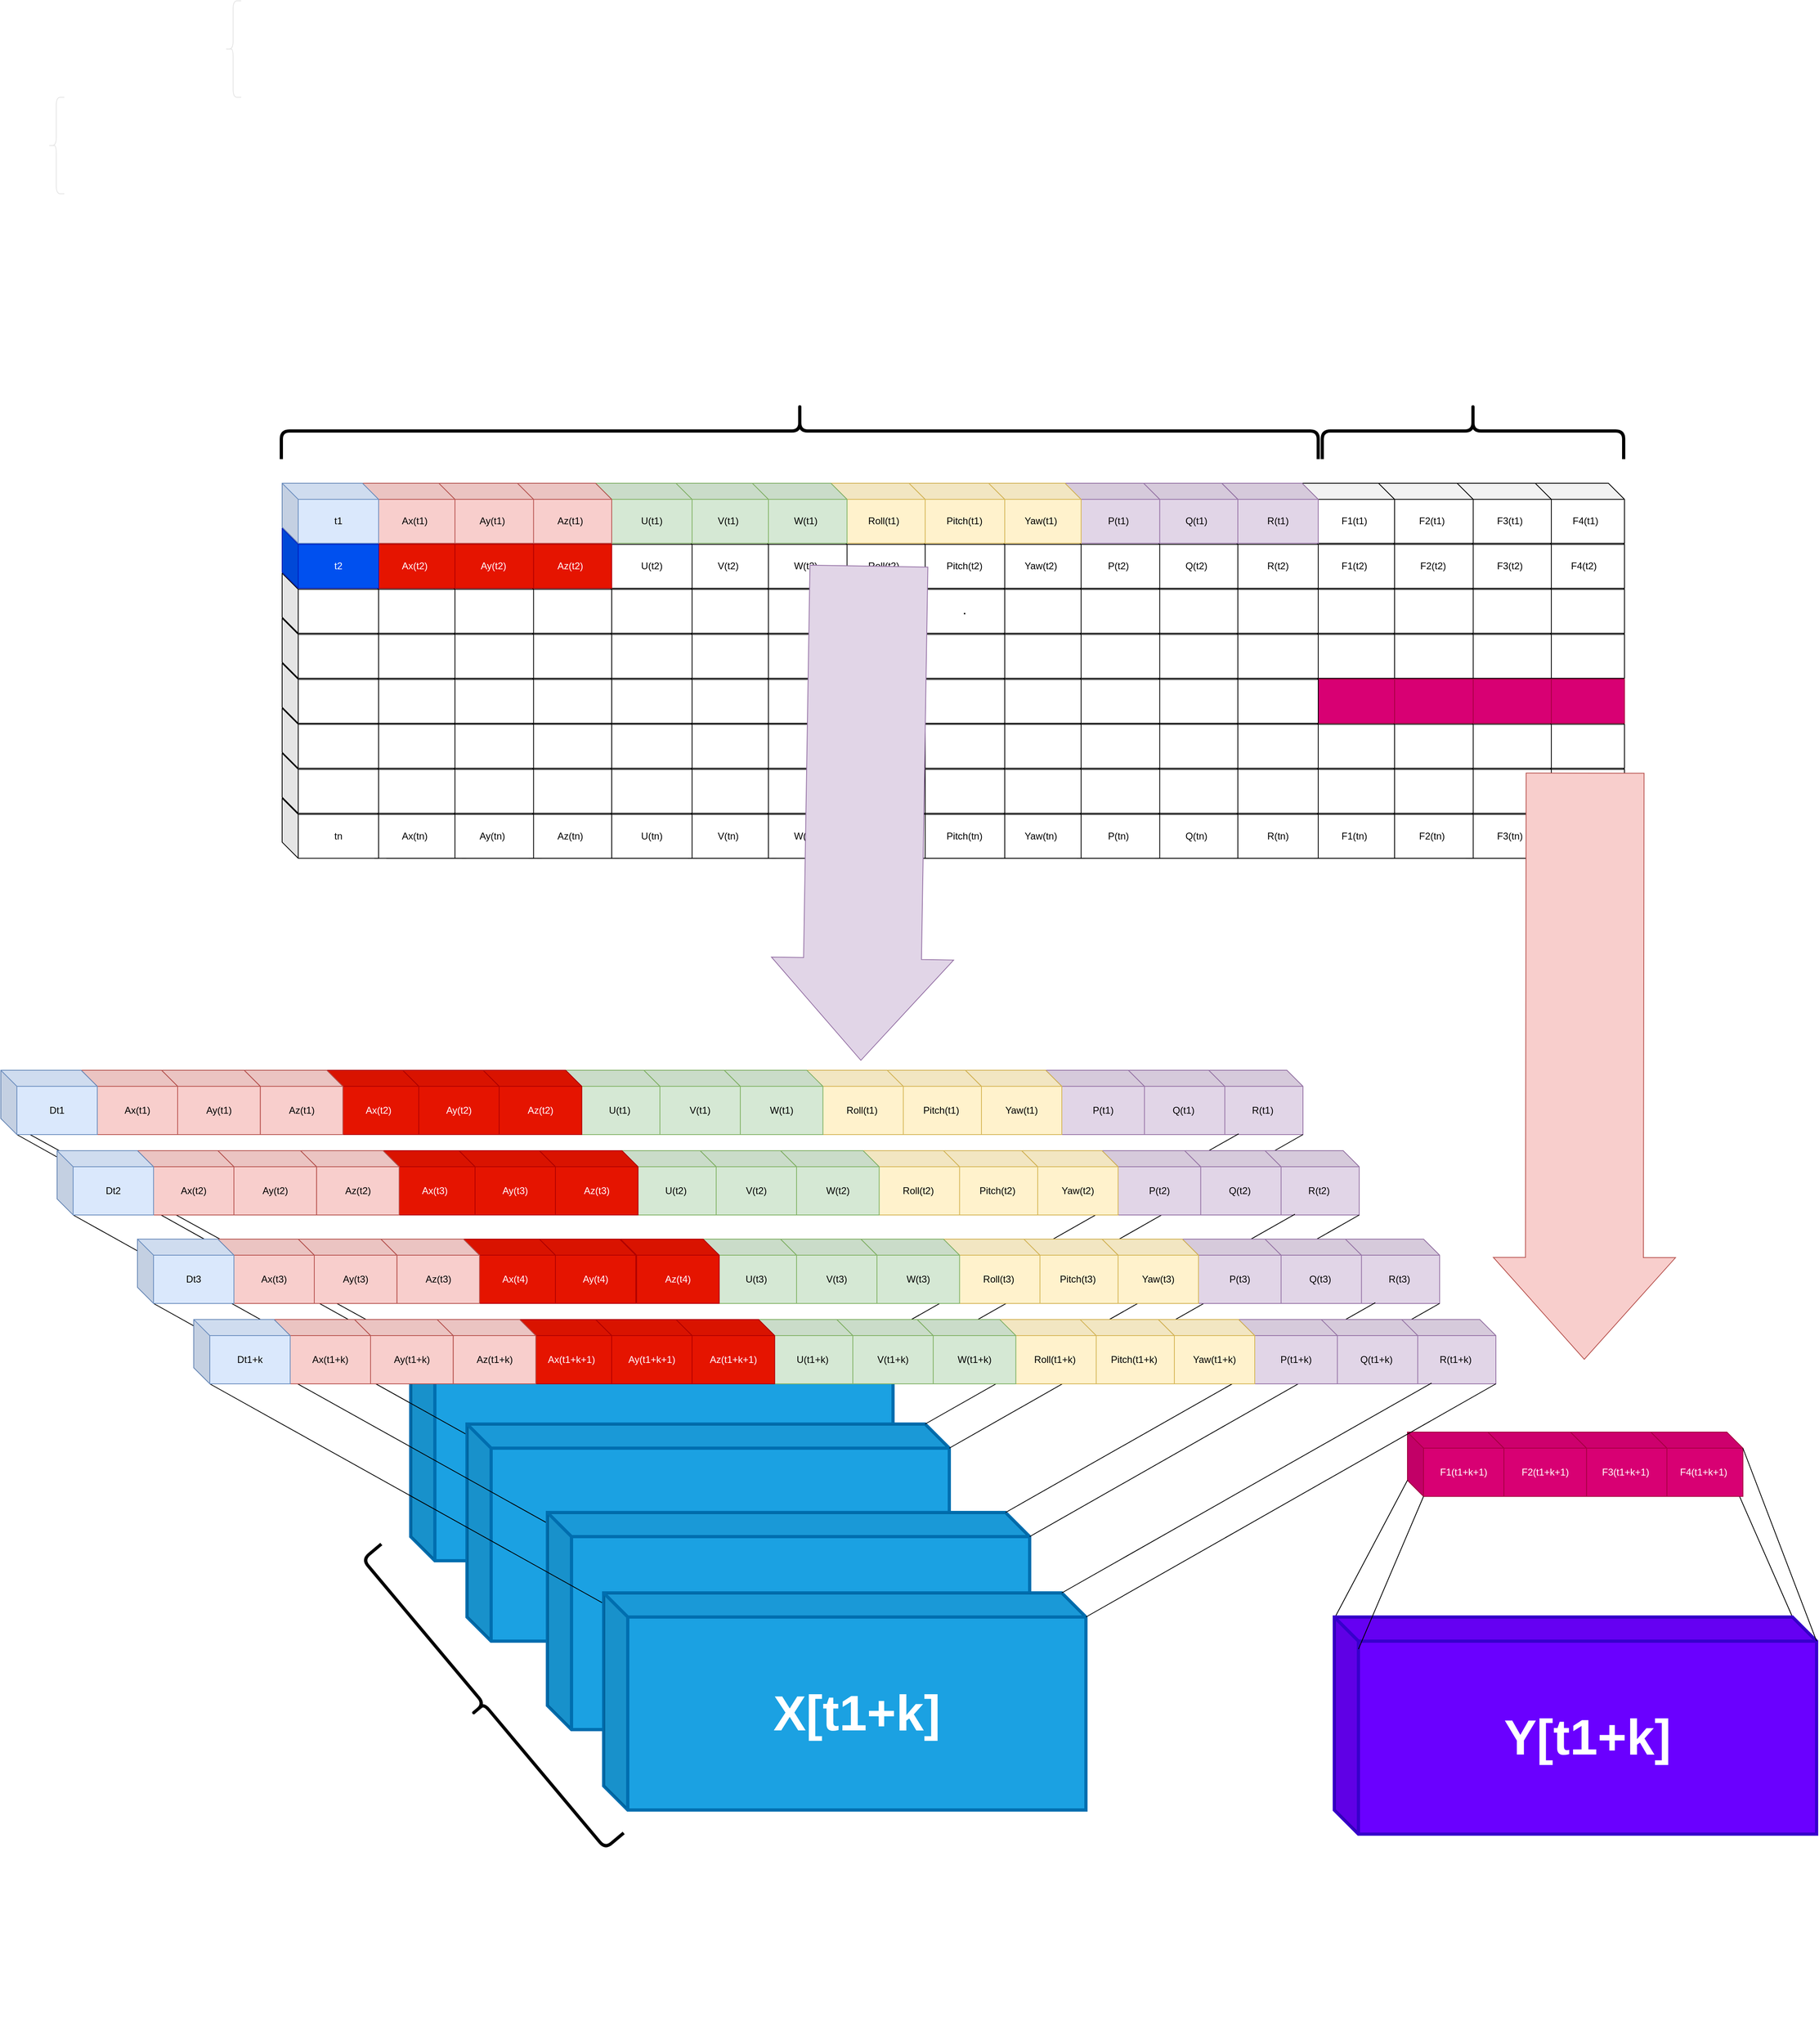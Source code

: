 <mxfile version="20.6.2" type="github">
  <diagram id="QWmx-fH_kVRrVoqvVBay" name="Pagina-1">
    <mxGraphModel dx="4579" dy="3599" grid="1" gridSize="10" guides="1" tooltips="1" connect="1" arrows="1" fold="1" page="1" pageScale="1" pageWidth="827" pageHeight="1169" math="0" shadow="0">
      <root>
        <mxCell id="0" />
        <mxCell id="1" parent="0" />
        <mxCell id="e40BAH5m5hKkYkhLz0NS-1389" value="" style="endArrow=none;html=1;rounded=0;fontSize=61;entryX=0;entryY=0;entryDx=570;entryDy=0;entryPerimeter=0;exitX=0.852;exitY=0.625;exitDx=0;exitDy=0;exitPerimeter=0;" edge="1" parent="1" source="e40BAH5m5hKkYkhLz0NS-767" target="e40BAH5m5hKkYkhLz0NS-1384">
          <mxGeometry width="50" height="50" relative="1" as="geometry">
            <mxPoint x="330" y="790" as="sourcePoint" />
            <mxPoint x="380" y="740" as="targetPoint" />
          </mxGeometry>
        </mxCell>
        <mxCell id="e40BAH5m5hKkYkhLz0NS-1063" value="" style="endArrow=none;html=1;rounded=0;fontSize=61;exitX=0;exitY=0;exitDx=0;exitDy=60;exitPerimeter=0;" edge="1" parent="1" source="e40BAH5m5hKkYkhLz0NS-1042">
          <mxGeometry width="50" height="50" relative="1" as="geometry">
            <mxPoint x="-1120" y="700" as="sourcePoint" />
            <mxPoint x="-970" y="700" as="targetPoint" />
          </mxGeometry>
        </mxCell>
        <mxCell id="e40BAH5m5hKkYkhLz0NS-443" value="" style="group;fontSize=40;fontStyle=1;" vertex="1" connectable="0" parent="1">
          <mxGeometry x="-1129" y="-370" width="1787.35" height="1940" as="geometry" />
        </mxCell>
        <mxCell id="e40BAH5m5hKkYkhLz0NS-298" value="" style="group" vertex="1" connectable="0" parent="e40BAH5m5hKkYkhLz0NS-443">
          <mxGeometry x="110" width="1560" height="466.346" as="geometry" />
        </mxCell>
        <mxCell id="e40BAH5m5hKkYkhLz0NS-299" value="" style="group" vertex="1" connectable="0" parent="e40BAH5m5hKkYkhLz0NS-298">
          <mxGeometry x="769.626" width="790.374" height="466.346" as="geometry" />
        </mxCell>
        <mxCell id="e40BAH5m5hKkYkhLz0NS-300" value="" style="group" vertex="1" connectable="0" parent="e40BAH5m5hKkYkhLz0NS-299">
          <mxGeometry x="385.307" width="405.066" height="466.346" as="geometry" />
        </mxCell>
        <mxCell id="e40BAH5m5hKkYkhLz0NS-301" value="" style="group" vertex="1" connectable="0" parent="e40BAH5m5hKkYkhLz0NS-300">
          <mxGeometry x="187.714" width="217.353" height="466.346" as="geometry" />
        </mxCell>
        <mxCell id="e40BAH5m5hKkYkhLz0NS-302" value="F4(tn)" style="shape=cube;whiteSpace=wrap;html=1;boundedLbl=1;backgroundOutline=1;darkOpacity=0.05;darkOpacity2=0.1;direction=east;" vertex="1" parent="e40BAH5m5hKkYkhLz0NS-301">
          <mxGeometry x="96.04" y="391.731" width="121.313" height="74.615" as="geometry" />
        </mxCell>
        <mxCell id="e40BAH5m5hKkYkhLz0NS-303" value="" style="shape=cube;whiteSpace=wrap;html=1;boundedLbl=1;backgroundOutline=1;darkOpacity=0.05;darkOpacity2=0.1;direction=east;" vertex="1" parent="e40BAH5m5hKkYkhLz0NS-301">
          <mxGeometry x="96.04" y="335.769" width="121.313" height="74.615" as="geometry" />
        </mxCell>
        <mxCell id="e40BAH5m5hKkYkhLz0NS-304" value="" style="shape=cube;whiteSpace=wrap;html=1;boundedLbl=1;backgroundOutline=1;darkOpacity=0.05;darkOpacity2=0.1;direction=east;" vertex="1" parent="e40BAH5m5hKkYkhLz0NS-301">
          <mxGeometry x="96.04" y="279.808" width="121.313" height="74.615" as="geometry" />
        </mxCell>
        <mxCell id="e40BAH5m5hKkYkhLz0NS-305" value="" style="shape=cube;whiteSpace=wrap;html=1;boundedLbl=1;backgroundOutline=1;darkOpacity=0.05;darkOpacity2=0.1;direction=east;fillColor=#d80073;fontColor=#ffffff;strokeColor=#A50040;" vertex="1" parent="e40BAH5m5hKkYkhLz0NS-301">
          <mxGeometry x="96.04" y="223.846" width="121.313" height="74.615" as="geometry" />
        </mxCell>
        <mxCell id="e40BAH5m5hKkYkhLz0NS-306" value="" style="shape=cube;whiteSpace=wrap;html=1;boundedLbl=1;backgroundOutline=1;darkOpacity=0.05;darkOpacity2=0.1;direction=east;" vertex="1" parent="e40BAH5m5hKkYkhLz0NS-301">
          <mxGeometry x="96.04" y="167.885" width="121.313" height="74.615" as="geometry" />
        </mxCell>
        <mxCell id="e40BAH5m5hKkYkhLz0NS-307" value="" style="shape=cube;whiteSpace=wrap;html=1;boundedLbl=1;backgroundOutline=1;darkOpacity=0.05;darkOpacity2=0.1;direction=east;" vertex="1" parent="e40BAH5m5hKkYkhLz0NS-301">
          <mxGeometry x="96.04" y="111.923" width="121.313" height="74.615" as="geometry" />
        </mxCell>
        <mxCell id="e40BAH5m5hKkYkhLz0NS-308" value="F4(t2)" style="shape=cube;whiteSpace=wrap;html=1;boundedLbl=1;backgroundOutline=1;darkOpacity=0.05;darkOpacity2=0.1;direction=east;" vertex="1" parent="e40BAH5m5hKkYkhLz0NS-301">
          <mxGeometry x="96.04" y="55.962" width="121.313" height="74.615" as="geometry" />
        </mxCell>
        <mxCell id="e40BAH5m5hKkYkhLz0NS-309" value="F4(t1)" style="shape=cube;whiteSpace=wrap;html=1;boundedLbl=1;backgroundOutline=1;darkOpacity=0.05;darkOpacity2=0.1;direction=east;" vertex="1" parent="e40BAH5m5hKkYkhLz0NS-301">
          <mxGeometry x="100" width="117.35" height="74.615" as="geometry" />
        </mxCell>
        <mxCell id="e40BAH5m5hKkYkhLz0NS-310" value="" style="shape=cube;whiteSpace=wrap;html=1;boundedLbl=1;backgroundOutline=1;darkOpacity=0.05;darkOpacity2=0.1;" vertex="1" parent="e40BAH5m5hKkYkhLz0NS-301">
          <mxGeometry y="391.731" width="121.313" height="74.615" as="geometry" />
        </mxCell>
        <mxCell id="e40BAH5m5hKkYkhLz0NS-311" value="" style="shape=cube;whiteSpace=wrap;html=1;boundedLbl=1;backgroundOutline=1;darkOpacity=0.05;darkOpacity2=0.1;" vertex="1" parent="e40BAH5m5hKkYkhLz0NS-301">
          <mxGeometry y="335.769" width="121.313" height="74.615" as="geometry" />
        </mxCell>
        <mxCell id="e40BAH5m5hKkYkhLz0NS-312" value="" style="shape=cube;whiteSpace=wrap;html=1;boundedLbl=1;backgroundOutline=1;darkOpacity=0.05;darkOpacity2=0.1;" vertex="1" parent="e40BAH5m5hKkYkhLz0NS-301">
          <mxGeometry y="279.808" width="121.313" height="74.615" as="geometry" />
        </mxCell>
        <mxCell id="e40BAH5m5hKkYkhLz0NS-313" value="" style="shape=cube;whiteSpace=wrap;html=1;boundedLbl=1;backgroundOutline=1;darkOpacity=0.05;darkOpacity2=0.1;" vertex="1" parent="e40BAH5m5hKkYkhLz0NS-301">
          <mxGeometry y="223.846" width="121.313" height="74.615" as="geometry" />
        </mxCell>
        <mxCell id="e40BAH5m5hKkYkhLz0NS-314" value="" style="shape=cube;whiteSpace=wrap;html=1;boundedLbl=1;backgroundOutline=1;darkOpacity=0.05;darkOpacity2=0.1;" vertex="1" parent="e40BAH5m5hKkYkhLz0NS-301">
          <mxGeometry y="167.885" width="121.313" height="74.615" as="geometry" />
        </mxCell>
        <mxCell id="e40BAH5m5hKkYkhLz0NS-315" value="" style="shape=cube;whiteSpace=wrap;html=1;boundedLbl=1;backgroundOutline=1;darkOpacity=0.05;darkOpacity2=0.1;" vertex="1" parent="e40BAH5m5hKkYkhLz0NS-301">
          <mxGeometry y="111.923" width="121.313" height="74.615" as="geometry" />
        </mxCell>
        <mxCell id="e40BAH5m5hKkYkhLz0NS-316" value="" style="shape=cube;whiteSpace=wrap;html=1;boundedLbl=1;backgroundOutline=1;darkOpacity=0.05;darkOpacity2=0.1;" vertex="1" parent="e40BAH5m5hKkYkhLz0NS-301">
          <mxGeometry y="55.962" width="121.313" height="74.615" as="geometry" />
        </mxCell>
        <mxCell id="e40BAH5m5hKkYkhLz0NS-317" value="" style="shape=cube;whiteSpace=wrap;html=1;boundedLbl=1;backgroundOutline=1;darkOpacity=0.05;darkOpacity2=0.1;" vertex="1" parent="e40BAH5m5hKkYkhLz0NS-301">
          <mxGeometry width="121.313" height="74.615" as="geometry" />
        </mxCell>
        <mxCell id="e40BAH5m5hKkYkhLz0NS-318" value="" style="group" vertex="1" connectable="0" parent="e40BAH5m5hKkYkhLz0NS-300">
          <mxGeometry width="212.413" height="466.346" as="geometry" />
        </mxCell>
        <mxCell id="e40BAH5m5hKkYkhLz0NS-319" value="" style="shape=cube;whiteSpace=wrap;html=1;boundedLbl=1;backgroundOutline=1;darkOpacity=0.05;darkOpacity2=0.1;direction=east;" vertex="1" parent="e40BAH5m5hKkYkhLz0NS-318">
          <mxGeometry x="93.857" y="391.731" width="118.556" height="74.615" as="geometry" />
        </mxCell>
        <mxCell id="e40BAH5m5hKkYkhLz0NS-320" value="" style="shape=cube;whiteSpace=wrap;html=1;boundedLbl=1;backgroundOutline=1;darkOpacity=0.05;darkOpacity2=0.1;direction=east;" vertex="1" parent="e40BAH5m5hKkYkhLz0NS-318">
          <mxGeometry x="93.857" y="335.769" width="118.556" height="74.615" as="geometry" />
        </mxCell>
        <mxCell id="e40BAH5m5hKkYkhLz0NS-321" value="" style="shape=cube;whiteSpace=wrap;html=1;boundedLbl=1;backgroundOutline=1;darkOpacity=0.05;darkOpacity2=0.1;direction=east;" vertex="1" parent="e40BAH5m5hKkYkhLz0NS-318">
          <mxGeometry x="93.857" y="279.808" width="118.556" height="74.615" as="geometry" />
        </mxCell>
        <mxCell id="e40BAH5m5hKkYkhLz0NS-322" value="" style="shape=cube;whiteSpace=wrap;html=1;boundedLbl=1;backgroundOutline=1;darkOpacity=0.05;darkOpacity2=0.1;direction=east;" vertex="1" parent="e40BAH5m5hKkYkhLz0NS-318">
          <mxGeometry x="93.857" y="223.846" width="118.556" height="74.615" as="geometry" />
        </mxCell>
        <mxCell id="e40BAH5m5hKkYkhLz0NS-323" value="" style="shape=cube;whiteSpace=wrap;html=1;boundedLbl=1;backgroundOutline=1;darkOpacity=0.05;darkOpacity2=0.1;direction=east;" vertex="1" parent="e40BAH5m5hKkYkhLz0NS-318">
          <mxGeometry x="93.857" y="167.885" width="118.556" height="74.615" as="geometry" />
        </mxCell>
        <mxCell id="e40BAH5m5hKkYkhLz0NS-324" value="" style="shape=cube;whiteSpace=wrap;html=1;boundedLbl=1;backgroundOutline=1;darkOpacity=0.05;darkOpacity2=0.1;direction=east;" vertex="1" parent="e40BAH5m5hKkYkhLz0NS-318">
          <mxGeometry x="93.857" y="111.923" width="118.556" height="74.615" as="geometry" />
        </mxCell>
        <mxCell id="e40BAH5m5hKkYkhLz0NS-325" value="" style="shape=cube;whiteSpace=wrap;html=1;boundedLbl=1;backgroundOutline=1;darkOpacity=0.05;darkOpacity2=0.1;direction=east;" vertex="1" parent="e40BAH5m5hKkYkhLz0NS-318">
          <mxGeometry x="93.857" y="55.962" width="118.556" height="74.615" as="geometry" />
        </mxCell>
        <mxCell id="e40BAH5m5hKkYkhLz0NS-326" value="" style="shape=cube;whiteSpace=wrap;html=1;boundedLbl=1;backgroundOutline=1;darkOpacity=0.05;darkOpacity2=0.1;direction=east;" vertex="1" parent="e40BAH5m5hKkYkhLz0NS-318">
          <mxGeometry x="93.857" width="118.556" height="74.615" as="geometry" />
        </mxCell>
        <mxCell id="e40BAH5m5hKkYkhLz0NS-327" value="" style="shape=cube;whiteSpace=wrap;html=1;boundedLbl=1;backgroundOutline=1;darkOpacity=0.05;darkOpacity2=0.1;" vertex="1" parent="e40BAH5m5hKkYkhLz0NS-318">
          <mxGeometry y="391.731" width="118.556" height="74.615" as="geometry" />
        </mxCell>
        <mxCell id="e40BAH5m5hKkYkhLz0NS-328" value="" style="shape=cube;whiteSpace=wrap;html=1;boundedLbl=1;backgroundOutline=1;darkOpacity=0.05;darkOpacity2=0.1;" vertex="1" parent="e40BAH5m5hKkYkhLz0NS-318">
          <mxGeometry y="335.769" width="118.556" height="74.615" as="geometry" />
        </mxCell>
        <mxCell id="e40BAH5m5hKkYkhLz0NS-329" value="" style="shape=cube;whiteSpace=wrap;html=1;boundedLbl=1;backgroundOutline=1;darkOpacity=0.05;darkOpacity2=0.1;" vertex="1" parent="e40BAH5m5hKkYkhLz0NS-318">
          <mxGeometry y="279.808" width="118.556" height="74.615" as="geometry" />
        </mxCell>
        <mxCell id="e40BAH5m5hKkYkhLz0NS-330" value="" style="shape=cube;whiteSpace=wrap;html=1;boundedLbl=1;backgroundOutline=1;darkOpacity=0.05;darkOpacity2=0.1;" vertex="1" parent="e40BAH5m5hKkYkhLz0NS-318">
          <mxGeometry y="223.846" width="118.556" height="74.615" as="geometry" />
        </mxCell>
        <mxCell id="e40BAH5m5hKkYkhLz0NS-331" value="" style="shape=cube;whiteSpace=wrap;html=1;boundedLbl=1;backgroundOutline=1;darkOpacity=0.05;darkOpacity2=0.1;" vertex="1" parent="e40BAH5m5hKkYkhLz0NS-318">
          <mxGeometry y="167.885" width="118.556" height="74.615" as="geometry" />
        </mxCell>
        <mxCell id="e40BAH5m5hKkYkhLz0NS-332" value="" style="shape=cube;whiteSpace=wrap;html=1;boundedLbl=1;backgroundOutline=1;darkOpacity=0.05;darkOpacity2=0.1;" vertex="1" parent="e40BAH5m5hKkYkhLz0NS-318">
          <mxGeometry y="111.923" width="118.556" height="74.615" as="geometry" />
        </mxCell>
        <mxCell id="e40BAH5m5hKkYkhLz0NS-333" value="" style="shape=cube;whiteSpace=wrap;html=1;boundedLbl=1;backgroundOutline=1;darkOpacity=0.05;darkOpacity2=0.1;" vertex="1" parent="e40BAH5m5hKkYkhLz0NS-318">
          <mxGeometry y="55.962" width="118.556" height="74.615" as="geometry" />
        </mxCell>
        <mxCell id="e40BAH5m5hKkYkhLz0NS-334" value="R(t1)" style="shape=cube;whiteSpace=wrap;html=1;boundedLbl=1;backgroundOutline=1;darkOpacity=0.05;darkOpacity2=0.1;" vertex="1" parent="e40BAH5m5hKkYkhLz0NS-318">
          <mxGeometry width="118.556" height="74.615" as="geometry" />
        </mxCell>
        <mxCell id="e40BAH5m5hKkYkhLz0NS-335" value="" style="group" vertex="1" connectable="0" parent="e40BAH5m5hKkYkhLz0NS-299">
          <mxGeometry width="405.066" height="466.346" as="geometry" />
        </mxCell>
        <mxCell id="e40BAH5m5hKkYkhLz0NS-336" value="" style="group" vertex="1" connectable="0" parent="e40BAH5m5hKkYkhLz0NS-335">
          <mxGeometry x="187.714" width="217.353" height="466.346" as="geometry" />
        </mxCell>
        <mxCell id="e40BAH5m5hKkYkhLz0NS-337" value="" style="shape=cube;whiteSpace=wrap;html=1;boundedLbl=1;backgroundOutline=1;darkOpacity=0.05;darkOpacity2=0.1;direction=east;" vertex="1" parent="e40BAH5m5hKkYkhLz0NS-336">
          <mxGeometry x="96.04" y="391.731" width="121.313" height="74.615" as="geometry" />
        </mxCell>
        <mxCell id="e40BAH5m5hKkYkhLz0NS-338" value="" style="shape=cube;whiteSpace=wrap;html=1;boundedLbl=1;backgroundOutline=1;darkOpacity=0.05;darkOpacity2=0.1;direction=east;" vertex="1" parent="e40BAH5m5hKkYkhLz0NS-336">
          <mxGeometry x="96.04" y="335.769" width="121.313" height="74.615" as="geometry" />
        </mxCell>
        <mxCell id="e40BAH5m5hKkYkhLz0NS-339" value="" style="shape=cube;whiteSpace=wrap;html=1;boundedLbl=1;backgroundOutline=1;darkOpacity=0.05;darkOpacity2=0.1;direction=east;" vertex="1" parent="e40BAH5m5hKkYkhLz0NS-336">
          <mxGeometry x="96.04" y="279.808" width="121.313" height="74.615" as="geometry" />
        </mxCell>
        <mxCell id="e40BAH5m5hKkYkhLz0NS-340" value="" style="shape=cube;whiteSpace=wrap;html=1;boundedLbl=1;backgroundOutline=1;darkOpacity=0.05;darkOpacity2=0.1;direction=east;" vertex="1" parent="e40BAH5m5hKkYkhLz0NS-336">
          <mxGeometry x="96.04" y="223.846" width="121.313" height="74.615" as="geometry" />
        </mxCell>
        <mxCell id="e40BAH5m5hKkYkhLz0NS-341" value="" style="shape=cube;whiteSpace=wrap;html=1;boundedLbl=1;backgroundOutline=1;darkOpacity=0.05;darkOpacity2=0.1;direction=east;" vertex="1" parent="e40BAH5m5hKkYkhLz0NS-336">
          <mxGeometry x="96.04" y="167.885" width="121.313" height="74.615" as="geometry" />
        </mxCell>
        <mxCell id="e40BAH5m5hKkYkhLz0NS-342" value="" style="shape=cube;whiteSpace=wrap;html=1;boundedLbl=1;backgroundOutline=1;darkOpacity=0.05;darkOpacity2=0.1;direction=east;" vertex="1" parent="e40BAH5m5hKkYkhLz0NS-336">
          <mxGeometry x="96.04" y="111.923" width="121.313" height="74.615" as="geometry" />
        </mxCell>
        <mxCell id="e40BAH5m5hKkYkhLz0NS-343" value="" style="shape=cube;whiteSpace=wrap;html=1;boundedLbl=1;backgroundOutline=1;darkOpacity=0.05;darkOpacity2=0.1;direction=east;" vertex="1" parent="e40BAH5m5hKkYkhLz0NS-336">
          <mxGeometry x="96.04" y="55.962" width="121.313" height="74.615" as="geometry" />
        </mxCell>
        <mxCell id="e40BAH5m5hKkYkhLz0NS-344" value="Q(t1)" style="shape=cube;whiteSpace=wrap;html=1;boundedLbl=1;backgroundOutline=1;darkOpacity=0.05;darkOpacity2=0.1;direction=east;" vertex="1" parent="e40BAH5m5hKkYkhLz0NS-336">
          <mxGeometry x="96.04" width="121.313" height="74.615" as="geometry" />
        </mxCell>
        <mxCell id="e40BAH5m5hKkYkhLz0NS-345" value="" style="shape=cube;whiteSpace=wrap;html=1;boundedLbl=1;backgroundOutline=1;darkOpacity=0.05;darkOpacity2=0.1;" vertex="1" parent="e40BAH5m5hKkYkhLz0NS-336">
          <mxGeometry y="391.731" width="121.313" height="74.615" as="geometry" />
        </mxCell>
        <mxCell id="e40BAH5m5hKkYkhLz0NS-346" value="" style="shape=cube;whiteSpace=wrap;html=1;boundedLbl=1;backgroundOutline=1;darkOpacity=0.05;darkOpacity2=0.1;" vertex="1" parent="e40BAH5m5hKkYkhLz0NS-336">
          <mxGeometry y="335.769" width="121.313" height="74.615" as="geometry" />
        </mxCell>
        <mxCell id="e40BAH5m5hKkYkhLz0NS-347" value="" style="shape=cube;whiteSpace=wrap;html=1;boundedLbl=1;backgroundOutline=1;darkOpacity=0.05;darkOpacity2=0.1;" vertex="1" parent="e40BAH5m5hKkYkhLz0NS-336">
          <mxGeometry y="279.808" width="121.313" height="74.615" as="geometry" />
        </mxCell>
        <mxCell id="e40BAH5m5hKkYkhLz0NS-348" value="" style="shape=cube;whiteSpace=wrap;html=1;boundedLbl=1;backgroundOutline=1;darkOpacity=0.05;darkOpacity2=0.1;" vertex="1" parent="e40BAH5m5hKkYkhLz0NS-336">
          <mxGeometry y="223.846" width="121.313" height="74.615" as="geometry" />
        </mxCell>
        <mxCell id="e40BAH5m5hKkYkhLz0NS-349" value="" style="shape=cube;whiteSpace=wrap;html=1;boundedLbl=1;backgroundOutline=1;darkOpacity=0.05;darkOpacity2=0.1;" vertex="1" parent="e40BAH5m5hKkYkhLz0NS-336">
          <mxGeometry y="167.885" width="121.313" height="74.615" as="geometry" />
        </mxCell>
        <mxCell id="e40BAH5m5hKkYkhLz0NS-350" value="" style="shape=cube;whiteSpace=wrap;html=1;boundedLbl=1;backgroundOutline=1;darkOpacity=0.05;darkOpacity2=0.1;" vertex="1" parent="e40BAH5m5hKkYkhLz0NS-336">
          <mxGeometry y="111.923" width="121.313" height="74.615" as="geometry" />
        </mxCell>
        <mxCell id="e40BAH5m5hKkYkhLz0NS-351" value="" style="shape=cube;whiteSpace=wrap;html=1;boundedLbl=1;backgroundOutline=1;darkOpacity=0.05;darkOpacity2=0.1;" vertex="1" parent="e40BAH5m5hKkYkhLz0NS-336">
          <mxGeometry y="55.962" width="121.313" height="74.615" as="geometry" />
        </mxCell>
        <mxCell id="e40BAH5m5hKkYkhLz0NS-352" value="P(t1)" style="shape=cube;whiteSpace=wrap;html=1;boundedLbl=1;backgroundOutline=1;darkOpacity=0.05;darkOpacity2=0.1;" vertex="1" parent="e40BAH5m5hKkYkhLz0NS-336">
          <mxGeometry width="121.313" height="74.615" as="geometry" />
        </mxCell>
        <mxCell id="e40BAH5m5hKkYkhLz0NS-353" value="" style="group" vertex="1" connectable="0" parent="e40BAH5m5hKkYkhLz0NS-335">
          <mxGeometry width="212.413" height="466.346" as="geometry" />
        </mxCell>
        <mxCell id="e40BAH5m5hKkYkhLz0NS-354" value="" style="shape=cube;whiteSpace=wrap;html=1;boundedLbl=1;backgroundOutline=1;darkOpacity=0.05;darkOpacity2=0.1;direction=east;" vertex="1" parent="e40BAH5m5hKkYkhLz0NS-353">
          <mxGeometry x="93.857" y="391.731" width="118.556" height="74.615" as="geometry" />
        </mxCell>
        <mxCell id="e40BAH5m5hKkYkhLz0NS-355" value="" style="shape=cube;whiteSpace=wrap;html=1;boundedLbl=1;backgroundOutline=1;darkOpacity=0.05;darkOpacity2=0.1;direction=east;" vertex="1" parent="e40BAH5m5hKkYkhLz0NS-353">
          <mxGeometry x="93.857" y="335.769" width="118.556" height="74.615" as="geometry" />
        </mxCell>
        <mxCell id="e40BAH5m5hKkYkhLz0NS-356" value="" style="shape=cube;whiteSpace=wrap;html=1;boundedLbl=1;backgroundOutline=1;darkOpacity=0.05;darkOpacity2=0.1;direction=east;" vertex="1" parent="e40BAH5m5hKkYkhLz0NS-353">
          <mxGeometry x="93.857" y="279.808" width="118.556" height="74.615" as="geometry" />
        </mxCell>
        <mxCell id="e40BAH5m5hKkYkhLz0NS-357" value="" style="shape=cube;whiteSpace=wrap;html=1;boundedLbl=1;backgroundOutline=1;darkOpacity=0.05;darkOpacity2=0.1;direction=east;" vertex="1" parent="e40BAH5m5hKkYkhLz0NS-353">
          <mxGeometry x="93.857" y="223.846" width="118.556" height="74.615" as="geometry" />
        </mxCell>
        <mxCell id="e40BAH5m5hKkYkhLz0NS-358" value="" style="shape=cube;whiteSpace=wrap;html=1;boundedLbl=1;backgroundOutline=1;darkOpacity=0.05;darkOpacity2=0.1;direction=east;" vertex="1" parent="e40BAH5m5hKkYkhLz0NS-353">
          <mxGeometry x="93.857" y="167.885" width="118.556" height="74.615" as="geometry" />
        </mxCell>
        <mxCell id="e40BAH5m5hKkYkhLz0NS-359" value="" style="shape=cube;whiteSpace=wrap;html=1;boundedLbl=1;backgroundOutline=1;darkOpacity=0.05;darkOpacity2=0.1;direction=east;" vertex="1" parent="e40BAH5m5hKkYkhLz0NS-353">
          <mxGeometry x="93.857" y="111.923" width="118.556" height="74.615" as="geometry" />
        </mxCell>
        <mxCell id="e40BAH5m5hKkYkhLz0NS-360" value="" style="shape=cube;whiteSpace=wrap;html=1;boundedLbl=1;backgroundOutline=1;darkOpacity=0.05;darkOpacity2=0.1;direction=east;" vertex="1" parent="e40BAH5m5hKkYkhLz0NS-353">
          <mxGeometry x="93.857" y="55.962" width="118.556" height="74.615" as="geometry" />
        </mxCell>
        <mxCell id="e40BAH5m5hKkYkhLz0NS-361" value="Yaw(t1)" style="shape=cube;whiteSpace=wrap;html=1;boundedLbl=1;backgroundOutline=1;darkOpacity=0.05;darkOpacity2=0.1;direction=east;" vertex="1" parent="e40BAH5m5hKkYkhLz0NS-353">
          <mxGeometry x="93.857" width="118.556" height="74.615" as="geometry" />
        </mxCell>
        <mxCell id="e40BAH5m5hKkYkhLz0NS-362" value="" style="shape=cube;whiteSpace=wrap;html=1;boundedLbl=1;backgroundOutline=1;darkOpacity=0.05;darkOpacity2=0.1;" vertex="1" parent="e40BAH5m5hKkYkhLz0NS-353">
          <mxGeometry y="391.731" width="118.556" height="74.615" as="geometry" />
        </mxCell>
        <mxCell id="e40BAH5m5hKkYkhLz0NS-363" value="" style="shape=cube;whiteSpace=wrap;html=1;boundedLbl=1;backgroundOutline=1;darkOpacity=0.05;darkOpacity2=0.1;" vertex="1" parent="e40BAH5m5hKkYkhLz0NS-353">
          <mxGeometry y="335.769" width="118.556" height="74.615" as="geometry" />
        </mxCell>
        <mxCell id="e40BAH5m5hKkYkhLz0NS-364" value="" style="shape=cube;whiteSpace=wrap;html=1;boundedLbl=1;backgroundOutline=1;darkOpacity=0.05;darkOpacity2=0.1;" vertex="1" parent="e40BAH5m5hKkYkhLz0NS-353">
          <mxGeometry y="279.808" width="118.556" height="74.615" as="geometry" />
        </mxCell>
        <mxCell id="e40BAH5m5hKkYkhLz0NS-365" value="" style="shape=cube;whiteSpace=wrap;html=1;boundedLbl=1;backgroundOutline=1;darkOpacity=0.05;darkOpacity2=0.1;" vertex="1" parent="e40BAH5m5hKkYkhLz0NS-353">
          <mxGeometry y="223.846" width="118.556" height="74.615" as="geometry" />
        </mxCell>
        <mxCell id="e40BAH5m5hKkYkhLz0NS-366" value="" style="shape=cube;whiteSpace=wrap;html=1;boundedLbl=1;backgroundOutline=1;darkOpacity=0.05;darkOpacity2=0.1;" vertex="1" parent="e40BAH5m5hKkYkhLz0NS-353">
          <mxGeometry y="167.885" width="118.556" height="74.615" as="geometry" />
        </mxCell>
        <mxCell id="e40BAH5m5hKkYkhLz0NS-367" value="" style="shape=cube;whiteSpace=wrap;html=1;boundedLbl=1;backgroundOutline=1;darkOpacity=0.05;darkOpacity2=0.1;" vertex="1" parent="e40BAH5m5hKkYkhLz0NS-353">
          <mxGeometry y="111.923" width="118.556" height="74.615" as="geometry" />
        </mxCell>
        <mxCell id="e40BAH5m5hKkYkhLz0NS-368" value="" style="shape=cube;whiteSpace=wrap;html=1;boundedLbl=1;backgroundOutline=1;darkOpacity=0.05;darkOpacity2=0.1;" vertex="1" parent="e40BAH5m5hKkYkhLz0NS-353">
          <mxGeometry y="55.962" width="118.556" height="74.615" as="geometry" />
        </mxCell>
        <mxCell id="e40BAH5m5hKkYkhLz0NS-369" value="Pitch(t1)" style="shape=cube;whiteSpace=wrap;html=1;boundedLbl=1;backgroundOutline=1;darkOpacity=0.05;darkOpacity2=0.1;" vertex="1" parent="e40BAH5m5hKkYkhLz0NS-353">
          <mxGeometry width="118.556" height="74.615" as="geometry" />
        </mxCell>
        <mxCell id="e40BAH5m5hKkYkhLz0NS-370" value="A" style="group" vertex="1" connectable="0" parent="e40BAH5m5hKkYkhLz0NS-298">
          <mxGeometry width="790.374" height="466.346" as="geometry" />
        </mxCell>
        <mxCell id="e40BAH5m5hKkYkhLz0NS-371" value="" style="group" vertex="1" connectable="0" parent="e40BAH5m5hKkYkhLz0NS-370">
          <mxGeometry x="385.307" width="405.066" height="466.346" as="geometry" />
        </mxCell>
        <mxCell id="e40BAH5m5hKkYkhLz0NS-372" value="" style="group" vertex="1" connectable="0" parent="e40BAH5m5hKkYkhLz0NS-371">
          <mxGeometry x="187.714" width="217.353" height="466.346" as="geometry" />
        </mxCell>
        <mxCell id="e40BAH5m5hKkYkhLz0NS-373" value="" style="shape=cube;whiteSpace=wrap;html=1;boundedLbl=1;backgroundOutline=1;darkOpacity=0.05;darkOpacity2=0.1;direction=east;" vertex="1" parent="e40BAH5m5hKkYkhLz0NS-372">
          <mxGeometry x="96.04" y="391.731" width="121.313" height="74.615" as="geometry" />
        </mxCell>
        <mxCell id="e40BAH5m5hKkYkhLz0NS-374" value="" style="shape=cube;whiteSpace=wrap;html=1;boundedLbl=1;backgroundOutline=1;darkOpacity=0.05;darkOpacity2=0.1;direction=east;" vertex="1" parent="e40BAH5m5hKkYkhLz0NS-372">
          <mxGeometry x="96.04" y="335.769" width="121.313" height="74.615" as="geometry" />
        </mxCell>
        <mxCell id="e40BAH5m5hKkYkhLz0NS-375" value="" style="shape=cube;whiteSpace=wrap;html=1;boundedLbl=1;backgroundOutline=1;darkOpacity=0.05;darkOpacity2=0.1;direction=east;" vertex="1" parent="e40BAH5m5hKkYkhLz0NS-372">
          <mxGeometry x="96.04" y="279.808" width="121.313" height="74.615" as="geometry" />
        </mxCell>
        <mxCell id="e40BAH5m5hKkYkhLz0NS-376" value="" style="shape=cube;whiteSpace=wrap;html=1;boundedLbl=1;backgroundOutline=1;darkOpacity=0.05;darkOpacity2=0.1;direction=east;" vertex="1" parent="e40BAH5m5hKkYkhLz0NS-372">
          <mxGeometry x="96.04" y="223.846" width="121.313" height="74.615" as="geometry" />
        </mxCell>
        <mxCell id="e40BAH5m5hKkYkhLz0NS-377" value="" style="shape=cube;whiteSpace=wrap;html=1;boundedLbl=1;backgroundOutline=1;darkOpacity=0.05;darkOpacity2=0.1;direction=east;" vertex="1" parent="e40BAH5m5hKkYkhLz0NS-372">
          <mxGeometry x="96.04" y="167.885" width="121.313" height="74.615" as="geometry" />
        </mxCell>
        <mxCell id="e40BAH5m5hKkYkhLz0NS-378" value="" style="shape=cube;whiteSpace=wrap;html=1;boundedLbl=1;backgroundOutline=1;darkOpacity=0.05;darkOpacity2=0.1;direction=east;" vertex="1" parent="e40BAH5m5hKkYkhLz0NS-372">
          <mxGeometry x="96.04" y="111.923" width="121.313" height="74.615" as="geometry" />
        </mxCell>
        <mxCell id="e40BAH5m5hKkYkhLz0NS-379" value="" style="shape=cube;whiteSpace=wrap;html=1;boundedLbl=1;backgroundOutline=1;darkOpacity=0.05;darkOpacity2=0.1;direction=east;" vertex="1" parent="e40BAH5m5hKkYkhLz0NS-372">
          <mxGeometry x="96.04" y="55.962" width="121.313" height="74.615" as="geometry" />
        </mxCell>
        <mxCell id="e40BAH5m5hKkYkhLz0NS-380" value="Roll(t1)" style="shape=cube;whiteSpace=wrap;html=1;boundedLbl=1;backgroundOutline=1;darkOpacity=0.05;darkOpacity2=0.1;direction=east;" vertex="1" parent="e40BAH5m5hKkYkhLz0NS-372">
          <mxGeometry x="96.04" width="121.313" height="74.615" as="geometry" />
        </mxCell>
        <mxCell id="e40BAH5m5hKkYkhLz0NS-381" value="" style="shape=cube;whiteSpace=wrap;html=1;boundedLbl=1;backgroundOutline=1;darkOpacity=0.05;darkOpacity2=0.1;" vertex="1" parent="e40BAH5m5hKkYkhLz0NS-372">
          <mxGeometry y="391.731" width="121.313" height="74.615" as="geometry" />
        </mxCell>
        <mxCell id="e40BAH5m5hKkYkhLz0NS-382" value="" style="shape=cube;whiteSpace=wrap;html=1;boundedLbl=1;backgroundOutline=1;darkOpacity=0.05;darkOpacity2=0.1;" vertex="1" parent="e40BAH5m5hKkYkhLz0NS-372">
          <mxGeometry y="335.769" width="121.313" height="74.615" as="geometry" />
        </mxCell>
        <mxCell id="e40BAH5m5hKkYkhLz0NS-383" value="" style="shape=cube;whiteSpace=wrap;html=1;boundedLbl=1;backgroundOutline=1;darkOpacity=0.05;darkOpacity2=0.1;" vertex="1" parent="e40BAH5m5hKkYkhLz0NS-372">
          <mxGeometry y="279.808" width="121.313" height="74.615" as="geometry" />
        </mxCell>
        <mxCell id="e40BAH5m5hKkYkhLz0NS-384" value="" style="shape=cube;whiteSpace=wrap;html=1;boundedLbl=1;backgroundOutline=1;darkOpacity=0.05;darkOpacity2=0.1;" vertex="1" parent="e40BAH5m5hKkYkhLz0NS-372">
          <mxGeometry y="223.846" width="121.313" height="74.615" as="geometry" />
        </mxCell>
        <mxCell id="e40BAH5m5hKkYkhLz0NS-385" value="" style="shape=cube;whiteSpace=wrap;html=1;boundedLbl=1;backgroundOutline=1;darkOpacity=0.05;darkOpacity2=0.1;" vertex="1" parent="e40BAH5m5hKkYkhLz0NS-372">
          <mxGeometry y="167.885" width="121.313" height="74.615" as="geometry" />
        </mxCell>
        <mxCell id="e40BAH5m5hKkYkhLz0NS-386" value="" style="shape=cube;whiteSpace=wrap;html=1;boundedLbl=1;backgroundOutline=1;darkOpacity=0.05;darkOpacity2=0.1;" vertex="1" parent="e40BAH5m5hKkYkhLz0NS-372">
          <mxGeometry y="111.923" width="121.313" height="74.615" as="geometry" />
        </mxCell>
        <mxCell id="e40BAH5m5hKkYkhLz0NS-387" value="" style="shape=cube;whiteSpace=wrap;html=1;boundedLbl=1;backgroundOutline=1;darkOpacity=0.05;darkOpacity2=0.1;" vertex="1" parent="e40BAH5m5hKkYkhLz0NS-372">
          <mxGeometry y="55.962" width="121.313" height="74.615" as="geometry" />
        </mxCell>
        <mxCell id="e40BAH5m5hKkYkhLz0NS-388" value="W(t1)" style="shape=cube;whiteSpace=wrap;html=1;boundedLbl=1;backgroundOutline=1;darkOpacity=0.05;darkOpacity2=0.1;" vertex="1" parent="e40BAH5m5hKkYkhLz0NS-372">
          <mxGeometry width="121.313" height="74.615" as="geometry" />
        </mxCell>
        <mxCell id="e40BAH5m5hKkYkhLz0NS-389" value="" style="group" vertex="1" connectable="0" parent="e40BAH5m5hKkYkhLz0NS-371">
          <mxGeometry width="212.413" height="466.346" as="geometry" />
        </mxCell>
        <mxCell id="e40BAH5m5hKkYkhLz0NS-390" value="" style="shape=cube;whiteSpace=wrap;html=1;boundedLbl=1;backgroundOutline=1;darkOpacity=0.05;darkOpacity2=0.1;direction=east;" vertex="1" parent="e40BAH5m5hKkYkhLz0NS-389">
          <mxGeometry x="93.857" y="391.731" width="118.556" height="74.615" as="geometry" />
        </mxCell>
        <mxCell id="e40BAH5m5hKkYkhLz0NS-391" value="" style="shape=cube;whiteSpace=wrap;html=1;boundedLbl=1;backgroundOutline=1;darkOpacity=0.05;darkOpacity2=0.1;direction=east;" vertex="1" parent="e40BAH5m5hKkYkhLz0NS-389">
          <mxGeometry x="93.857" y="335.769" width="118.556" height="74.615" as="geometry" />
        </mxCell>
        <mxCell id="e40BAH5m5hKkYkhLz0NS-392" value="" style="shape=cube;whiteSpace=wrap;html=1;boundedLbl=1;backgroundOutline=1;darkOpacity=0.05;darkOpacity2=0.1;direction=east;" vertex="1" parent="e40BAH5m5hKkYkhLz0NS-389">
          <mxGeometry x="93.857" y="279.808" width="118.556" height="74.615" as="geometry" />
        </mxCell>
        <mxCell id="e40BAH5m5hKkYkhLz0NS-393" value="" style="shape=cube;whiteSpace=wrap;html=1;boundedLbl=1;backgroundOutline=1;darkOpacity=0.05;darkOpacity2=0.1;direction=east;" vertex="1" parent="e40BAH5m5hKkYkhLz0NS-389">
          <mxGeometry x="93.857" y="223.846" width="118.556" height="74.615" as="geometry" />
        </mxCell>
        <mxCell id="e40BAH5m5hKkYkhLz0NS-394" value="" style="shape=cube;whiteSpace=wrap;html=1;boundedLbl=1;backgroundOutline=1;darkOpacity=0.05;darkOpacity2=0.1;direction=east;" vertex="1" parent="e40BAH5m5hKkYkhLz0NS-389">
          <mxGeometry x="93.857" y="167.885" width="118.556" height="74.615" as="geometry" />
        </mxCell>
        <mxCell id="e40BAH5m5hKkYkhLz0NS-395" value="" style="shape=cube;whiteSpace=wrap;html=1;boundedLbl=1;backgroundOutline=1;darkOpacity=0.05;darkOpacity2=0.1;direction=east;" vertex="1" parent="e40BAH5m5hKkYkhLz0NS-389">
          <mxGeometry x="93.857" y="111.923" width="118.556" height="74.615" as="geometry" />
        </mxCell>
        <mxCell id="e40BAH5m5hKkYkhLz0NS-396" value="" style="shape=cube;whiteSpace=wrap;html=1;boundedLbl=1;backgroundOutline=1;darkOpacity=0.05;darkOpacity2=0.1;direction=east;" vertex="1" parent="e40BAH5m5hKkYkhLz0NS-389">
          <mxGeometry x="93.857" y="55.962" width="118.556" height="74.615" as="geometry" />
        </mxCell>
        <mxCell id="e40BAH5m5hKkYkhLz0NS-397" value="V(t1)" style="shape=cube;whiteSpace=wrap;html=1;boundedLbl=1;backgroundOutline=1;darkOpacity=0.05;darkOpacity2=0.1;direction=east;" vertex="1" parent="e40BAH5m5hKkYkhLz0NS-389">
          <mxGeometry x="93.857" width="118.556" height="74.615" as="geometry" />
        </mxCell>
        <mxCell id="e40BAH5m5hKkYkhLz0NS-398" value="" style="shape=cube;whiteSpace=wrap;html=1;boundedLbl=1;backgroundOutline=1;darkOpacity=0.05;darkOpacity2=0.1;" vertex="1" parent="e40BAH5m5hKkYkhLz0NS-389">
          <mxGeometry y="391.731" width="118.556" height="74.615" as="geometry" />
        </mxCell>
        <mxCell id="e40BAH5m5hKkYkhLz0NS-399" value="" style="shape=cube;whiteSpace=wrap;html=1;boundedLbl=1;backgroundOutline=1;darkOpacity=0.05;darkOpacity2=0.1;" vertex="1" parent="e40BAH5m5hKkYkhLz0NS-389">
          <mxGeometry y="335.769" width="118.556" height="74.615" as="geometry" />
        </mxCell>
        <mxCell id="e40BAH5m5hKkYkhLz0NS-400" value="" style="shape=cube;whiteSpace=wrap;html=1;boundedLbl=1;backgroundOutline=1;darkOpacity=0.05;darkOpacity2=0.1;" vertex="1" parent="e40BAH5m5hKkYkhLz0NS-389">
          <mxGeometry y="279.808" width="118.556" height="74.615" as="geometry" />
        </mxCell>
        <mxCell id="e40BAH5m5hKkYkhLz0NS-401" value="" style="shape=cube;whiteSpace=wrap;html=1;boundedLbl=1;backgroundOutline=1;darkOpacity=0.05;darkOpacity2=0.1;" vertex="1" parent="e40BAH5m5hKkYkhLz0NS-389">
          <mxGeometry y="223.846" width="118.556" height="74.615" as="geometry" />
        </mxCell>
        <mxCell id="e40BAH5m5hKkYkhLz0NS-402" value="" style="shape=cube;whiteSpace=wrap;html=1;boundedLbl=1;backgroundOutline=1;darkOpacity=0.05;darkOpacity2=0.1;" vertex="1" parent="e40BAH5m5hKkYkhLz0NS-389">
          <mxGeometry y="167.885" width="118.556" height="74.615" as="geometry" />
        </mxCell>
        <mxCell id="e40BAH5m5hKkYkhLz0NS-403" value="" style="shape=cube;whiteSpace=wrap;html=1;boundedLbl=1;backgroundOutline=1;darkOpacity=0.05;darkOpacity2=0.1;" vertex="1" parent="e40BAH5m5hKkYkhLz0NS-389">
          <mxGeometry y="111.923" width="118.556" height="74.615" as="geometry" />
        </mxCell>
        <mxCell id="e40BAH5m5hKkYkhLz0NS-404" value="" style="shape=cube;whiteSpace=wrap;html=1;boundedLbl=1;backgroundOutline=1;darkOpacity=0.05;darkOpacity2=0.1;" vertex="1" parent="e40BAH5m5hKkYkhLz0NS-389">
          <mxGeometry y="55.962" width="118.556" height="74.615" as="geometry" />
        </mxCell>
        <mxCell id="e40BAH5m5hKkYkhLz0NS-405" value="U(t1)" style="shape=cube;whiteSpace=wrap;html=1;boundedLbl=1;backgroundOutline=1;darkOpacity=0.05;darkOpacity2=0.1;" vertex="1" parent="e40BAH5m5hKkYkhLz0NS-389">
          <mxGeometry width="118.556" height="74.615" as="geometry" />
        </mxCell>
        <mxCell id="e40BAH5m5hKkYkhLz0NS-406" value="" style="group" vertex="1" connectable="0" parent="e40BAH5m5hKkYkhLz0NS-370">
          <mxGeometry width="405.066" height="466.346" as="geometry" />
        </mxCell>
        <mxCell id="e40BAH5m5hKkYkhLz0NS-407" value="" style="group" vertex="1" connectable="0" parent="e40BAH5m5hKkYkhLz0NS-406">
          <mxGeometry x="187.714" width="217.353" height="466.346" as="geometry" />
        </mxCell>
        <mxCell id="e40BAH5m5hKkYkhLz0NS-408" value="" style="shape=cube;whiteSpace=wrap;html=1;boundedLbl=1;backgroundOutline=1;darkOpacity=0.05;darkOpacity2=0.1;direction=east;" vertex="1" parent="e40BAH5m5hKkYkhLz0NS-407">
          <mxGeometry x="96.04" y="391.731" width="121.313" height="74.615" as="geometry" />
        </mxCell>
        <mxCell id="e40BAH5m5hKkYkhLz0NS-409" value="" style="shape=cube;whiteSpace=wrap;html=1;boundedLbl=1;backgroundOutline=1;darkOpacity=0.05;darkOpacity2=0.1;direction=east;" vertex="1" parent="e40BAH5m5hKkYkhLz0NS-407">
          <mxGeometry x="96.04" y="335.769" width="121.313" height="74.615" as="geometry" />
        </mxCell>
        <mxCell id="e40BAH5m5hKkYkhLz0NS-410" value="" style="shape=cube;whiteSpace=wrap;html=1;boundedLbl=1;backgroundOutline=1;darkOpacity=0.05;darkOpacity2=0.1;direction=east;" vertex="1" parent="e40BAH5m5hKkYkhLz0NS-407">
          <mxGeometry x="96.04" y="279.808" width="121.313" height="74.615" as="geometry" />
        </mxCell>
        <mxCell id="e40BAH5m5hKkYkhLz0NS-411" value="" style="shape=cube;whiteSpace=wrap;html=1;boundedLbl=1;backgroundOutline=1;darkOpacity=0.05;darkOpacity2=0.1;direction=east;" vertex="1" parent="e40BAH5m5hKkYkhLz0NS-407">
          <mxGeometry x="96.04" y="223.846" width="121.313" height="74.615" as="geometry" />
        </mxCell>
        <mxCell id="e40BAH5m5hKkYkhLz0NS-412" value="" style="shape=cube;whiteSpace=wrap;html=1;boundedLbl=1;backgroundOutline=1;darkOpacity=0.05;darkOpacity2=0.1;direction=east;" vertex="1" parent="e40BAH5m5hKkYkhLz0NS-407">
          <mxGeometry x="96.04" y="167.885" width="121.313" height="74.615" as="geometry" />
        </mxCell>
        <mxCell id="e40BAH5m5hKkYkhLz0NS-413" value="" style="shape=cube;whiteSpace=wrap;html=1;boundedLbl=1;backgroundOutline=1;darkOpacity=0.05;darkOpacity2=0.1;direction=east;" vertex="1" parent="e40BAH5m5hKkYkhLz0NS-407">
          <mxGeometry x="96.04" y="111.923" width="121.313" height="74.615" as="geometry" />
        </mxCell>
        <mxCell id="e40BAH5m5hKkYkhLz0NS-414" value="" style="shape=cube;whiteSpace=wrap;html=1;boundedLbl=1;backgroundOutline=1;darkOpacity=0.05;darkOpacity2=0.1;direction=east;" vertex="1" parent="e40BAH5m5hKkYkhLz0NS-407">
          <mxGeometry x="96.04" y="55.962" width="121.313" height="74.615" as="geometry" />
        </mxCell>
        <mxCell id="e40BAH5m5hKkYkhLz0NS-415" value="Az(t1)" style="shape=cube;whiteSpace=wrap;html=1;boundedLbl=1;backgroundOutline=1;darkOpacity=0.05;darkOpacity2=0.1;direction=east;" vertex="1" parent="e40BAH5m5hKkYkhLz0NS-407">
          <mxGeometry x="96.04" width="121.313" height="74.615" as="geometry" />
        </mxCell>
        <mxCell id="e40BAH5m5hKkYkhLz0NS-416" value="" style="shape=cube;whiteSpace=wrap;html=1;boundedLbl=1;backgroundOutline=1;darkOpacity=0.05;darkOpacity2=0.1;" vertex="1" parent="e40BAH5m5hKkYkhLz0NS-407">
          <mxGeometry y="391.731" width="121.313" height="74.615" as="geometry" />
        </mxCell>
        <mxCell id="e40BAH5m5hKkYkhLz0NS-417" value="" style="shape=cube;whiteSpace=wrap;html=1;boundedLbl=1;backgroundOutline=1;darkOpacity=0.05;darkOpacity2=0.1;" vertex="1" parent="e40BAH5m5hKkYkhLz0NS-407">
          <mxGeometry y="335.769" width="121.313" height="74.615" as="geometry" />
        </mxCell>
        <mxCell id="e40BAH5m5hKkYkhLz0NS-418" value="" style="shape=cube;whiteSpace=wrap;html=1;boundedLbl=1;backgroundOutline=1;darkOpacity=0.05;darkOpacity2=0.1;" vertex="1" parent="e40BAH5m5hKkYkhLz0NS-407">
          <mxGeometry y="279.808" width="121.313" height="74.615" as="geometry" />
        </mxCell>
        <mxCell id="e40BAH5m5hKkYkhLz0NS-419" value="" style="shape=cube;whiteSpace=wrap;html=1;boundedLbl=1;backgroundOutline=1;darkOpacity=0.05;darkOpacity2=0.1;" vertex="1" parent="e40BAH5m5hKkYkhLz0NS-407">
          <mxGeometry y="223.846" width="121.313" height="74.615" as="geometry" />
        </mxCell>
        <mxCell id="e40BAH5m5hKkYkhLz0NS-420" value="" style="shape=cube;whiteSpace=wrap;html=1;boundedLbl=1;backgroundOutline=1;darkOpacity=0.05;darkOpacity2=0.1;" vertex="1" parent="e40BAH5m5hKkYkhLz0NS-407">
          <mxGeometry y="167.885" width="121.313" height="74.615" as="geometry" />
        </mxCell>
        <mxCell id="e40BAH5m5hKkYkhLz0NS-421" value="" style="shape=cube;whiteSpace=wrap;html=1;boundedLbl=1;backgroundOutline=1;darkOpacity=0.05;darkOpacity2=0.1;" vertex="1" parent="e40BAH5m5hKkYkhLz0NS-407">
          <mxGeometry y="111.923" width="121.313" height="74.615" as="geometry" />
        </mxCell>
        <mxCell id="e40BAH5m5hKkYkhLz0NS-422" value="" style="shape=cube;whiteSpace=wrap;html=1;boundedLbl=1;backgroundOutline=1;darkOpacity=0.05;darkOpacity2=0.1;" vertex="1" parent="e40BAH5m5hKkYkhLz0NS-407">
          <mxGeometry y="55.962" width="121.313" height="74.615" as="geometry" />
        </mxCell>
        <mxCell id="e40BAH5m5hKkYkhLz0NS-423" value="Ay(t1)" style="shape=cube;whiteSpace=wrap;html=1;boundedLbl=1;backgroundOutline=1;darkOpacity=0.05;darkOpacity2=0.1;" vertex="1" parent="e40BAH5m5hKkYkhLz0NS-407">
          <mxGeometry width="121.313" height="74.615" as="geometry" />
        </mxCell>
        <mxCell id="e40BAH5m5hKkYkhLz0NS-424" value="" style="group" vertex="1" connectable="0" parent="e40BAH5m5hKkYkhLz0NS-406">
          <mxGeometry width="212.413" height="466.346" as="geometry" />
        </mxCell>
        <mxCell id="e40BAH5m5hKkYkhLz0NS-425" value="" style="shape=cube;whiteSpace=wrap;html=1;boundedLbl=1;backgroundOutline=1;darkOpacity=0.05;darkOpacity2=0.1;direction=east;" vertex="1" parent="e40BAH5m5hKkYkhLz0NS-424">
          <mxGeometry x="93.857" y="391.731" width="118.556" height="74.615" as="geometry" />
        </mxCell>
        <mxCell id="e40BAH5m5hKkYkhLz0NS-426" value="" style="shape=cube;whiteSpace=wrap;html=1;boundedLbl=1;backgroundOutline=1;darkOpacity=0.05;darkOpacity2=0.1;direction=east;" vertex="1" parent="e40BAH5m5hKkYkhLz0NS-424">
          <mxGeometry x="93.857" y="335.769" width="118.556" height="74.615" as="geometry" />
        </mxCell>
        <mxCell id="e40BAH5m5hKkYkhLz0NS-427" value="" style="shape=cube;whiteSpace=wrap;html=1;boundedLbl=1;backgroundOutline=1;darkOpacity=0.05;darkOpacity2=0.1;direction=east;" vertex="1" parent="e40BAH5m5hKkYkhLz0NS-424">
          <mxGeometry x="93.857" y="279.808" width="118.556" height="74.615" as="geometry" />
        </mxCell>
        <mxCell id="e40BAH5m5hKkYkhLz0NS-428" value="" style="shape=cube;whiteSpace=wrap;html=1;boundedLbl=1;backgroundOutline=1;darkOpacity=0.05;darkOpacity2=0.1;direction=east;" vertex="1" parent="e40BAH5m5hKkYkhLz0NS-424">
          <mxGeometry x="93.857" y="223.846" width="118.556" height="74.615" as="geometry" />
        </mxCell>
        <mxCell id="e40BAH5m5hKkYkhLz0NS-429" value="" style="shape=cube;whiteSpace=wrap;html=1;boundedLbl=1;backgroundOutline=1;darkOpacity=0.05;darkOpacity2=0.1;direction=east;" vertex="1" parent="e40BAH5m5hKkYkhLz0NS-424">
          <mxGeometry x="93.857" y="167.885" width="118.556" height="74.615" as="geometry" />
        </mxCell>
        <mxCell id="e40BAH5m5hKkYkhLz0NS-430" value="" style="shape=cube;whiteSpace=wrap;html=1;boundedLbl=1;backgroundOutline=1;darkOpacity=0.05;darkOpacity2=0.1;direction=east;" vertex="1" parent="e40BAH5m5hKkYkhLz0NS-424">
          <mxGeometry x="93.857" y="111.923" width="118.556" height="74.615" as="geometry" />
        </mxCell>
        <mxCell id="e40BAH5m5hKkYkhLz0NS-431" value="" style="shape=cube;whiteSpace=wrap;html=1;boundedLbl=1;backgroundOutline=1;darkOpacity=0.05;darkOpacity2=0.1;direction=east;" vertex="1" parent="e40BAH5m5hKkYkhLz0NS-424">
          <mxGeometry x="93.857" y="55.962" width="118.556" height="74.615" as="geometry" />
        </mxCell>
        <mxCell id="e40BAH5m5hKkYkhLz0NS-432" value="Ax(t1)" style="shape=cube;whiteSpace=wrap;html=1;boundedLbl=1;backgroundOutline=1;darkOpacity=0.05;darkOpacity2=0.1;direction=east;" vertex="1" parent="e40BAH5m5hKkYkhLz0NS-424">
          <mxGeometry x="93.857" width="118.556" height="74.615" as="geometry" />
        </mxCell>
        <mxCell id="e40BAH5m5hKkYkhLz0NS-433" value="" style="shape=cube;whiteSpace=wrap;html=1;boundedLbl=1;backgroundOutline=1;darkOpacity=0.05;darkOpacity2=0.1;" vertex="1" parent="e40BAH5m5hKkYkhLz0NS-424">
          <mxGeometry y="391.731" width="118.556" height="74.615" as="geometry" />
        </mxCell>
        <mxCell id="e40BAH5m5hKkYkhLz0NS-434" value="" style="shape=cube;whiteSpace=wrap;html=1;boundedLbl=1;backgroundOutline=1;darkOpacity=0.05;darkOpacity2=0.1;" vertex="1" parent="e40BAH5m5hKkYkhLz0NS-424">
          <mxGeometry y="335.769" width="118.556" height="74.615" as="geometry" />
        </mxCell>
        <mxCell id="e40BAH5m5hKkYkhLz0NS-435" value="" style="shape=cube;whiteSpace=wrap;html=1;boundedLbl=1;backgroundOutline=1;darkOpacity=0.05;darkOpacity2=0.1;" vertex="1" parent="e40BAH5m5hKkYkhLz0NS-424">
          <mxGeometry y="279.808" width="118.556" height="74.615" as="geometry" />
        </mxCell>
        <mxCell id="e40BAH5m5hKkYkhLz0NS-436" value="" style="shape=cube;whiteSpace=wrap;html=1;boundedLbl=1;backgroundOutline=1;darkOpacity=0.05;darkOpacity2=0.1;" vertex="1" parent="e40BAH5m5hKkYkhLz0NS-424">
          <mxGeometry y="223.846" width="118.556" height="74.615" as="geometry" />
        </mxCell>
        <mxCell id="e40BAH5m5hKkYkhLz0NS-437" value="" style="shape=cube;whiteSpace=wrap;html=1;boundedLbl=1;backgroundOutline=1;darkOpacity=0.05;darkOpacity2=0.1;" vertex="1" parent="e40BAH5m5hKkYkhLz0NS-424">
          <mxGeometry y="167.885" width="118.556" height="74.615" as="geometry" />
        </mxCell>
        <mxCell id="e40BAH5m5hKkYkhLz0NS-438" value="" style="shape=cube;whiteSpace=wrap;html=1;boundedLbl=1;backgroundOutline=1;darkOpacity=0.05;darkOpacity2=0.1;" vertex="1" parent="e40BAH5m5hKkYkhLz0NS-424">
          <mxGeometry y="111.923" width="118.556" height="74.615" as="geometry" />
        </mxCell>
        <mxCell id="e40BAH5m5hKkYkhLz0NS-439" value="" style="shape=cube;whiteSpace=wrap;html=1;boundedLbl=1;backgroundOutline=1;darkOpacity=0.05;darkOpacity2=0.1;" vertex="1" parent="e40BAH5m5hKkYkhLz0NS-424">
          <mxGeometry y="55.962" width="118.556" height="74.615" as="geometry" />
        </mxCell>
        <mxCell id="e40BAH5m5hKkYkhLz0NS-440" value="t1" style="shape=cube;whiteSpace=wrap;html=1;boundedLbl=1;backgroundOutline=1;darkOpacity=0.05;darkOpacity2=0.1;" vertex="1" parent="e40BAH5m5hKkYkhLz0NS-424">
          <mxGeometry width="118.556" height="74.615" as="geometry" />
        </mxCell>
        <mxCell id="e40BAH5m5hKkYkhLz0NS-143" value="" style="group;fontSize=40;fontStyle=1;" vertex="1" connectable="0" parent="e40BAH5m5hKkYkhLz0NS-443">
          <mxGeometry width="1579" height="680.865" as="geometry" />
        </mxCell>
        <mxCell id="e40BAH5m5hKkYkhLz0NS-72" value="" style="group" vertex="1" connectable="0" parent="e40BAH5m5hKkYkhLz0NS-143">
          <mxGeometry x="779" width="800" height="643.558" as="geometry" />
        </mxCell>
        <mxCell id="e40BAH5m5hKkYkhLz0NS-73" value="" style="group" vertex="1" connectable="0" parent="e40BAH5m5hKkYkhLz0NS-72">
          <mxGeometry x="390" width="410" height="466.346" as="geometry" />
        </mxCell>
        <mxCell id="e40BAH5m5hKkYkhLz0NS-74" value="" style="group" vertex="1" connectable="0" parent="e40BAH5m5hKkYkhLz0NS-73">
          <mxGeometry x="190" width="220" height="466.346" as="geometry" />
        </mxCell>
        <mxCell id="e40BAH5m5hKkYkhLz0NS-75" value="F3(tn)" style="shape=cube;whiteSpace=wrap;html=1;boundedLbl=1;backgroundOutline=1;darkOpacity=0.05;darkOpacity2=0.1;direction=east;" vertex="1" parent="e40BAH5m5hKkYkhLz0NS-74">
          <mxGeometry x="97.209" y="391.731" width="122.791" height="74.615" as="geometry" />
        </mxCell>
        <mxCell id="e40BAH5m5hKkYkhLz0NS-76" value="" style="shape=cube;whiteSpace=wrap;html=1;boundedLbl=1;backgroundOutline=1;darkOpacity=0.05;darkOpacity2=0.1;direction=east;" vertex="1" parent="e40BAH5m5hKkYkhLz0NS-74">
          <mxGeometry x="97.209" y="335.769" width="122.791" height="74.615" as="geometry" />
        </mxCell>
        <mxCell id="e40BAH5m5hKkYkhLz0NS-77" value="" style="shape=cube;whiteSpace=wrap;html=1;boundedLbl=1;backgroundOutline=1;darkOpacity=0.05;darkOpacity2=0.1;direction=east;" vertex="1" parent="e40BAH5m5hKkYkhLz0NS-74">
          <mxGeometry x="97.209" y="279.808" width="122.791" height="74.615" as="geometry" />
        </mxCell>
        <mxCell id="e40BAH5m5hKkYkhLz0NS-78" value="" style="shape=cube;whiteSpace=wrap;html=1;boundedLbl=1;backgroundOutline=1;darkOpacity=0.05;darkOpacity2=0.1;direction=east;fillColor=#d80073;fontColor=#ffffff;strokeColor=#A50040;" vertex="1" parent="e40BAH5m5hKkYkhLz0NS-74">
          <mxGeometry x="97.209" y="223.846" width="122.791" height="74.615" as="geometry" />
        </mxCell>
        <mxCell id="e40BAH5m5hKkYkhLz0NS-79" value="" style="shape=cube;whiteSpace=wrap;html=1;boundedLbl=1;backgroundOutline=1;darkOpacity=0.05;darkOpacity2=0.1;direction=east;" vertex="1" parent="e40BAH5m5hKkYkhLz0NS-74">
          <mxGeometry x="97.209" y="167.885" width="122.791" height="74.615" as="geometry" />
        </mxCell>
        <mxCell id="e40BAH5m5hKkYkhLz0NS-80" value="" style="shape=cube;whiteSpace=wrap;html=1;boundedLbl=1;backgroundOutline=1;darkOpacity=0.05;darkOpacity2=0.1;direction=east;" vertex="1" parent="e40BAH5m5hKkYkhLz0NS-74">
          <mxGeometry x="97.209" y="111.923" width="122.791" height="74.615" as="geometry" />
        </mxCell>
        <mxCell id="e40BAH5m5hKkYkhLz0NS-81" value="F3(t2)" style="shape=cube;whiteSpace=wrap;html=1;boundedLbl=1;backgroundOutline=1;darkOpacity=0.05;darkOpacity2=0.1;direction=east;" vertex="1" parent="e40BAH5m5hKkYkhLz0NS-74">
          <mxGeometry x="97.209" y="55.962" width="122.791" height="74.615" as="geometry" />
        </mxCell>
        <mxCell id="e40BAH5m5hKkYkhLz0NS-82" value="F3(t1)" style="shape=cube;whiteSpace=wrap;html=1;boundedLbl=1;backgroundOutline=1;darkOpacity=0.05;darkOpacity2=0.1;direction=east;" vertex="1" parent="e40BAH5m5hKkYkhLz0NS-74">
          <mxGeometry x="97.209" width="122.791" height="74.615" as="geometry" />
        </mxCell>
        <mxCell id="e40BAH5m5hKkYkhLz0NS-83" value="F2(tn)" style="shape=cube;whiteSpace=wrap;html=1;boundedLbl=1;backgroundOutline=1;darkOpacity=0.05;darkOpacity2=0.1;" vertex="1" parent="e40BAH5m5hKkYkhLz0NS-74">
          <mxGeometry y="391.731" width="122.791" height="74.615" as="geometry" />
        </mxCell>
        <mxCell id="e40BAH5m5hKkYkhLz0NS-84" value="" style="shape=cube;whiteSpace=wrap;html=1;boundedLbl=1;backgroundOutline=1;darkOpacity=0.05;darkOpacity2=0.1;" vertex="1" parent="e40BAH5m5hKkYkhLz0NS-74">
          <mxGeometry y="335.769" width="122.791" height="74.615" as="geometry" />
        </mxCell>
        <mxCell id="e40BAH5m5hKkYkhLz0NS-85" value="" style="shape=cube;whiteSpace=wrap;html=1;boundedLbl=1;backgroundOutline=1;darkOpacity=0.05;darkOpacity2=0.1;" vertex="1" parent="e40BAH5m5hKkYkhLz0NS-74">
          <mxGeometry y="279.808" width="122.791" height="74.615" as="geometry" />
        </mxCell>
        <mxCell id="e40BAH5m5hKkYkhLz0NS-86" value="" style="shape=cube;whiteSpace=wrap;html=1;boundedLbl=1;backgroundOutline=1;darkOpacity=0.05;darkOpacity2=0.1;fillColor=#d80073;fontColor=#ffffff;strokeColor=#A50040;" vertex="1" parent="e40BAH5m5hKkYkhLz0NS-74">
          <mxGeometry y="223.846" width="122.791" height="74.615" as="geometry" />
        </mxCell>
        <mxCell id="e40BAH5m5hKkYkhLz0NS-87" value="" style="shape=cube;whiteSpace=wrap;html=1;boundedLbl=1;backgroundOutline=1;darkOpacity=0.05;darkOpacity2=0.1;" vertex="1" parent="e40BAH5m5hKkYkhLz0NS-74">
          <mxGeometry y="167.885" width="122.791" height="74.615" as="geometry" />
        </mxCell>
        <mxCell id="e40BAH5m5hKkYkhLz0NS-88" value="" style="shape=cube;whiteSpace=wrap;html=1;boundedLbl=1;backgroundOutline=1;darkOpacity=0.05;darkOpacity2=0.1;" vertex="1" parent="e40BAH5m5hKkYkhLz0NS-74">
          <mxGeometry y="111.923" width="122.791" height="74.615" as="geometry" />
        </mxCell>
        <mxCell id="e40BAH5m5hKkYkhLz0NS-89" value="F2(t2)" style="shape=cube;whiteSpace=wrap;html=1;boundedLbl=1;backgroundOutline=1;darkOpacity=0.05;darkOpacity2=0.1;" vertex="1" parent="e40BAH5m5hKkYkhLz0NS-74">
          <mxGeometry x="2.79" y="55.962" width="120" height="74.615" as="geometry" />
        </mxCell>
        <mxCell id="e40BAH5m5hKkYkhLz0NS-90" value="F2(t1)" style="shape=cube;whiteSpace=wrap;html=1;boundedLbl=1;backgroundOutline=1;darkOpacity=0.05;darkOpacity2=0.1;" vertex="1" parent="e40BAH5m5hKkYkhLz0NS-74">
          <mxGeometry width="122.791" height="74.615" as="geometry" />
        </mxCell>
        <mxCell id="e40BAH5m5hKkYkhLz0NS-91" value="" style="group" vertex="1" connectable="0" parent="e40BAH5m5hKkYkhLz0NS-73">
          <mxGeometry width="215" height="466.346" as="geometry" />
        </mxCell>
        <mxCell id="e40BAH5m5hKkYkhLz0NS-92" value="F1(tn)" style="shape=cube;whiteSpace=wrap;html=1;boundedLbl=1;backgroundOutline=1;darkOpacity=0.05;darkOpacity2=0.1;direction=east;" vertex="1" parent="e40BAH5m5hKkYkhLz0NS-91">
          <mxGeometry x="95" y="391.731" width="120" height="74.615" as="geometry" />
        </mxCell>
        <mxCell id="e40BAH5m5hKkYkhLz0NS-93" value="" style="shape=cube;whiteSpace=wrap;html=1;boundedLbl=1;backgroundOutline=1;darkOpacity=0.05;darkOpacity2=0.1;direction=east;" vertex="1" parent="e40BAH5m5hKkYkhLz0NS-91">
          <mxGeometry x="95" y="335.769" width="120" height="74.615" as="geometry" />
        </mxCell>
        <mxCell id="e40BAH5m5hKkYkhLz0NS-94" value="" style="shape=cube;whiteSpace=wrap;html=1;boundedLbl=1;backgroundOutline=1;darkOpacity=0.05;darkOpacity2=0.1;direction=east;" vertex="1" parent="e40BAH5m5hKkYkhLz0NS-91">
          <mxGeometry x="95" y="279.808" width="120" height="74.615" as="geometry" />
        </mxCell>
        <mxCell id="e40BAH5m5hKkYkhLz0NS-95" value="" style="shape=cube;whiteSpace=wrap;html=1;boundedLbl=1;backgroundOutline=1;darkOpacity=0.05;darkOpacity2=0.1;direction=east;fillColor=#d80073;fontColor=#ffffff;strokeColor=#A50040;" vertex="1" parent="e40BAH5m5hKkYkhLz0NS-91">
          <mxGeometry x="95" y="223.846" width="120" height="74.615" as="geometry" />
        </mxCell>
        <mxCell id="e40BAH5m5hKkYkhLz0NS-96" value="" style="shape=cube;whiteSpace=wrap;html=1;boundedLbl=1;backgroundOutline=1;darkOpacity=0.05;darkOpacity2=0.1;direction=east;" vertex="1" parent="e40BAH5m5hKkYkhLz0NS-91">
          <mxGeometry x="95" y="167.885" width="120" height="74.615" as="geometry" />
        </mxCell>
        <mxCell id="e40BAH5m5hKkYkhLz0NS-97" value="" style="shape=cube;whiteSpace=wrap;html=1;boundedLbl=1;backgroundOutline=1;darkOpacity=0.05;darkOpacity2=0.1;direction=east;" vertex="1" parent="e40BAH5m5hKkYkhLz0NS-91">
          <mxGeometry x="95" y="111.923" width="120" height="74.615" as="geometry" />
        </mxCell>
        <mxCell id="e40BAH5m5hKkYkhLz0NS-98" value="F1(t2)" style="shape=cube;whiteSpace=wrap;html=1;boundedLbl=1;backgroundOutline=1;darkOpacity=0.05;darkOpacity2=0.1;direction=east;" vertex="1" parent="e40BAH5m5hKkYkhLz0NS-91">
          <mxGeometry x="95" y="55.962" width="120" height="74.615" as="geometry" />
        </mxCell>
        <mxCell id="e40BAH5m5hKkYkhLz0NS-99" value="F1(t1)" style="shape=cube;whiteSpace=wrap;html=1;boundedLbl=1;backgroundOutline=1;darkOpacity=0.05;darkOpacity2=0.1;direction=east;" vertex="1" parent="e40BAH5m5hKkYkhLz0NS-91">
          <mxGeometry x="95" width="120" height="74.615" as="geometry" />
        </mxCell>
        <mxCell id="e40BAH5m5hKkYkhLz0NS-100" value="R(tn)" style="shape=cube;whiteSpace=wrap;html=1;boundedLbl=1;backgroundOutline=1;darkOpacity=0.05;darkOpacity2=0.1;" vertex="1" parent="e40BAH5m5hKkYkhLz0NS-91">
          <mxGeometry y="391.731" width="120" height="74.615" as="geometry" />
        </mxCell>
        <mxCell id="e40BAH5m5hKkYkhLz0NS-101" value="" style="shape=cube;whiteSpace=wrap;html=1;boundedLbl=1;backgroundOutline=1;darkOpacity=0.05;darkOpacity2=0.1;" vertex="1" parent="e40BAH5m5hKkYkhLz0NS-91">
          <mxGeometry y="335.769" width="120" height="74.615" as="geometry" />
        </mxCell>
        <mxCell id="e40BAH5m5hKkYkhLz0NS-102" value="" style="shape=cube;whiteSpace=wrap;html=1;boundedLbl=1;backgroundOutline=1;darkOpacity=0.05;darkOpacity2=0.1;" vertex="1" parent="e40BAH5m5hKkYkhLz0NS-91">
          <mxGeometry y="279.808" width="120" height="74.615" as="geometry" />
        </mxCell>
        <mxCell id="e40BAH5m5hKkYkhLz0NS-103" value="" style="shape=cube;whiteSpace=wrap;html=1;boundedLbl=1;backgroundOutline=1;darkOpacity=0.05;darkOpacity2=0.1;" vertex="1" parent="e40BAH5m5hKkYkhLz0NS-91">
          <mxGeometry y="223.846" width="120" height="74.615" as="geometry" />
        </mxCell>
        <mxCell id="e40BAH5m5hKkYkhLz0NS-104" value="" style="shape=cube;whiteSpace=wrap;html=1;boundedLbl=1;backgroundOutline=1;darkOpacity=0.05;darkOpacity2=0.1;" vertex="1" parent="e40BAH5m5hKkYkhLz0NS-91">
          <mxGeometry y="167.885" width="120" height="74.615" as="geometry" />
        </mxCell>
        <mxCell id="e40BAH5m5hKkYkhLz0NS-105" value="" style="shape=cube;whiteSpace=wrap;html=1;boundedLbl=1;backgroundOutline=1;darkOpacity=0.05;darkOpacity2=0.1;" vertex="1" parent="e40BAH5m5hKkYkhLz0NS-91">
          <mxGeometry y="111.923" width="120" height="74.615" as="geometry" />
        </mxCell>
        <mxCell id="e40BAH5m5hKkYkhLz0NS-106" value="R(t2)" style="shape=cube;whiteSpace=wrap;html=1;boundedLbl=1;backgroundOutline=1;darkOpacity=0.05;darkOpacity2=0.1;" vertex="1" parent="e40BAH5m5hKkYkhLz0NS-91">
          <mxGeometry y="55.962" width="120" height="74.615" as="geometry" />
        </mxCell>
        <mxCell id="e40BAH5m5hKkYkhLz0NS-107" value="R(t1)" style="shape=cube;whiteSpace=wrap;html=1;boundedLbl=1;backgroundOutline=1;darkOpacity=0.05;darkOpacity2=0.1;fillColor=#e1d5e7;strokeColor=#9673a6;" vertex="1" parent="e40BAH5m5hKkYkhLz0NS-91">
          <mxGeometry width="120" height="74.615" as="geometry" />
        </mxCell>
        <mxCell id="e40BAH5m5hKkYkhLz0NS-108" value="" style="group;fontSize=40;" vertex="1" connectable="0" parent="e40BAH5m5hKkYkhLz0NS-72">
          <mxGeometry width="410" height="643.558" as="geometry" />
        </mxCell>
        <mxCell id="e40BAH5m5hKkYkhLz0NS-109" value="" style="group" vertex="1" connectable="0" parent="e40BAH5m5hKkYkhLz0NS-108">
          <mxGeometry x="190" width="220" height="466.346" as="geometry" />
        </mxCell>
        <mxCell id="e40BAH5m5hKkYkhLz0NS-110" value="Q(tn)" style="shape=cube;whiteSpace=wrap;html=1;boundedLbl=1;backgroundOutline=1;darkOpacity=0.05;darkOpacity2=0.1;direction=east;" vertex="1" parent="e40BAH5m5hKkYkhLz0NS-109">
          <mxGeometry x="97.209" y="391.731" width="122.791" height="74.615" as="geometry" />
        </mxCell>
        <mxCell id="e40BAH5m5hKkYkhLz0NS-111" value="" style="shape=cube;whiteSpace=wrap;html=1;boundedLbl=1;backgroundOutline=1;darkOpacity=0.05;darkOpacity2=0.1;direction=east;" vertex="1" parent="e40BAH5m5hKkYkhLz0NS-109">
          <mxGeometry x="97.209" y="335.769" width="122.791" height="74.615" as="geometry" />
        </mxCell>
        <mxCell id="e40BAH5m5hKkYkhLz0NS-112" value="" style="shape=cube;whiteSpace=wrap;html=1;boundedLbl=1;backgroundOutline=1;darkOpacity=0.05;darkOpacity2=0.1;direction=east;" vertex="1" parent="e40BAH5m5hKkYkhLz0NS-109">
          <mxGeometry x="97.209" y="279.808" width="122.791" height="74.615" as="geometry" />
        </mxCell>
        <mxCell id="e40BAH5m5hKkYkhLz0NS-113" value="" style="shape=cube;whiteSpace=wrap;html=1;boundedLbl=1;backgroundOutline=1;darkOpacity=0.05;darkOpacity2=0.1;direction=east;" vertex="1" parent="e40BAH5m5hKkYkhLz0NS-109">
          <mxGeometry x="97.209" y="223.846" width="122.791" height="74.615" as="geometry" />
        </mxCell>
        <mxCell id="e40BAH5m5hKkYkhLz0NS-114" value="" style="shape=cube;whiteSpace=wrap;html=1;boundedLbl=1;backgroundOutline=1;darkOpacity=0.05;darkOpacity2=0.1;direction=east;" vertex="1" parent="e40BAH5m5hKkYkhLz0NS-109">
          <mxGeometry x="97.209" y="167.885" width="122.791" height="74.615" as="geometry" />
        </mxCell>
        <mxCell id="e40BAH5m5hKkYkhLz0NS-115" value="" style="shape=cube;whiteSpace=wrap;html=1;boundedLbl=1;backgroundOutline=1;darkOpacity=0.05;darkOpacity2=0.1;direction=east;" vertex="1" parent="e40BAH5m5hKkYkhLz0NS-109">
          <mxGeometry x="97.209" y="111.923" width="122.791" height="74.615" as="geometry" />
        </mxCell>
        <mxCell id="e40BAH5m5hKkYkhLz0NS-116" value="Q(t2)" style="shape=cube;whiteSpace=wrap;html=1;boundedLbl=1;backgroundOutline=1;darkOpacity=0.05;darkOpacity2=0.1;direction=east;" vertex="1" parent="e40BAH5m5hKkYkhLz0NS-109">
          <mxGeometry x="97.209" y="55.962" width="122.791" height="74.615" as="geometry" />
        </mxCell>
        <mxCell id="e40BAH5m5hKkYkhLz0NS-117" value="Q(t1)" style="shape=cube;whiteSpace=wrap;html=1;boundedLbl=1;backgroundOutline=1;darkOpacity=0.05;darkOpacity2=0.1;direction=east;fillColor=#e1d5e7;strokeColor=#9673a6;" vertex="1" parent="e40BAH5m5hKkYkhLz0NS-109">
          <mxGeometry x="97.209" width="122.791" height="74.615" as="geometry" />
        </mxCell>
        <mxCell id="e40BAH5m5hKkYkhLz0NS-118" value="P(tn)" style="shape=cube;whiteSpace=wrap;html=1;boundedLbl=1;backgroundOutline=1;darkOpacity=0.05;darkOpacity2=0.1;" vertex="1" parent="e40BAH5m5hKkYkhLz0NS-109">
          <mxGeometry y="391.731" width="122.791" height="74.615" as="geometry" />
        </mxCell>
        <mxCell id="e40BAH5m5hKkYkhLz0NS-119" value="" style="shape=cube;whiteSpace=wrap;html=1;boundedLbl=1;backgroundOutline=1;darkOpacity=0.05;darkOpacity2=0.1;" vertex="1" parent="e40BAH5m5hKkYkhLz0NS-109">
          <mxGeometry y="335.769" width="122.791" height="74.615" as="geometry" />
        </mxCell>
        <mxCell id="e40BAH5m5hKkYkhLz0NS-120" value="" style="shape=cube;whiteSpace=wrap;html=1;boundedLbl=1;backgroundOutline=1;darkOpacity=0.05;darkOpacity2=0.1;" vertex="1" parent="e40BAH5m5hKkYkhLz0NS-109">
          <mxGeometry y="279.808" width="122.791" height="74.615" as="geometry" />
        </mxCell>
        <mxCell id="e40BAH5m5hKkYkhLz0NS-121" value="" style="shape=cube;whiteSpace=wrap;html=1;boundedLbl=1;backgroundOutline=1;darkOpacity=0.05;darkOpacity2=0.1;" vertex="1" parent="e40BAH5m5hKkYkhLz0NS-109">
          <mxGeometry y="223.846" width="122.791" height="74.615" as="geometry" />
        </mxCell>
        <mxCell id="e40BAH5m5hKkYkhLz0NS-122" value="" style="shape=cube;whiteSpace=wrap;html=1;boundedLbl=1;backgroundOutline=1;darkOpacity=0.05;darkOpacity2=0.1;" vertex="1" parent="e40BAH5m5hKkYkhLz0NS-109">
          <mxGeometry y="167.885" width="122.791" height="74.615" as="geometry" />
        </mxCell>
        <mxCell id="e40BAH5m5hKkYkhLz0NS-123" value="" style="shape=cube;whiteSpace=wrap;html=1;boundedLbl=1;backgroundOutline=1;darkOpacity=0.05;darkOpacity2=0.1;" vertex="1" parent="e40BAH5m5hKkYkhLz0NS-109">
          <mxGeometry y="111.923" width="122.791" height="74.615" as="geometry" />
        </mxCell>
        <mxCell id="e40BAH5m5hKkYkhLz0NS-124" value="P(t2)" style="shape=cube;whiteSpace=wrap;html=1;boundedLbl=1;backgroundOutline=1;darkOpacity=0.05;darkOpacity2=0.1;" vertex="1" parent="e40BAH5m5hKkYkhLz0NS-109">
          <mxGeometry y="55.962" width="122.791" height="74.615" as="geometry" />
        </mxCell>
        <mxCell id="e40BAH5m5hKkYkhLz0NS-125" value="P(t1)" style="shape=cube;whiteSpace=wrap;html=1;boundedLbl=1;backgroundOutline=1;darkOpacity=0.05;darkOpacity2=0.1;fillColor=#e1d5e7;strokeColor=#9673a6;" vertex="1" parent="e40BAH5m5hKkYkhLz0NS-109">
          <mxGeometry width="122.791" height="74.615" as="geometry" />
        </mxCell>
        <mxCell id="e40BAH5m5hKkYkhLz0NS-126" value="" style="group" vertex="1" connectable="0" parent="e40BAH5m5hKkYkhLz0NS-108">
          <mxGeometry width="215" height="643.558" as="geometry" />
        </mxCell>
        <mxCell id="e40BAH5m5hKkYkhLz0NS-127" value="Yaw(tn)" style="shape=cube;whiteSpace=wrap;html=1;boundedLbl=1;backgroundOutline=1;darkOpacity=0.05;darkOpacity2=0.1;direction=east;" vertex="1" parent="e40BAH5m5hKkYkhLz0NS-126">
          <mxGeometry x="95" y="391.731" width="120" height="74.615" as="geometry" />
        </mxCell>
        <mxCell id="e40BAH5m5hKkYkhLz0NS-128" value="" style="shape=cube;whiteSpace=wrap;html=1;boundedLbl=1;backgroundOutline=1;darkOpacity=0.05;darkOpacity2=0.1;direction=east;" vertex="1" parent="e40BAH5m5hKkYkhLz0NS-126">
          <mxGeometry x="95" y="335.769" width="120" height="74.615" as="geometry" />
        </mxCell>
        <mxCell id="e40BAH5m5hKkYkhLz0NS-129" value="" style="shape=cube;whiteSpace=wrap;html=1;boundedLbl=1;backgroundOutline=1;darkOpacity=0.05;darkOpacity2=0.1;direction=east;" vertex="1" parent="e40BAH5m5hKkYkhLz0NS-126">
          <mxGeometry x="95" y="279.808" width="120" height="74.615" as="geometry" />
        </mxCell>
        <mxCell id="e40BAH5m5hKkYkhLz0NS-130" value="" style="shape=cube;whiteSpace=wrap;html=1;boundedLbl=1;backgroundOutline=1;darkOpacity=0.05;darkOpacity2=0.1;direction=east;" vertex="1" parent="e40BAH5m5hKkYkhLz0NS-126">
          <mxGeometry x="95" y="223.846" width="120" height="74.615" as="geometry" />
        </mxCell>
        <mxCell id="e40BAH5m5hKkYkhLz0NS-131" value="" style="shape=cube;whiteSpace=wrap;html=1;boundedLbl=1;backgroundOutline=1;darkOpacity=0.05;darkOpacity2=0.1;direction=east;" vertex="1" parent="e40BAH5m5hKkYkhLz0NS-126">
          <mxGeometry x="95" y="167.885" width="120" height="74.615" as="geometry" />
        </mxCell>
        <mxCell id="e40BAH5m5hKkYkhLz0NS-132" value="" style="shape=cube;whiteSpace=wrap;html=1;boundedLbl=1;backgroundOutline=1;darkOpacity=0.05;darkOpacity2=0.1;direction=east;" vertex="1" parent="e40BAH5m5hKkYkhLz0NS-126">
          <mxGeometry x="95" y="111.923" width="120" height="74.615" as="geometry" />
        </mxCell>
        <mxCell id="e40BAH5m5hKkYkhLz0NS-133" value="Yaw(t2)" style="shape=cube;whiteSpace=wrap;html=1;boundedLbl=1;backgroundOutline=1;darkOpacity=0.05;darkOpacity2=0.1;direction=east;" vertex="1" parent="e40BAH5m5hKkYkhLz0NS-126">
          <mxGeometry x="95" y="55.962" width="120" height="74.615" as="geometry" />
        </mxCell>
        <mxCell id="e40BAH5m5hKkYkhLz0NS-134" value="Yaw(t1)" style="shape=cube;whiteSpace=wrap;html=1;boundedLbl=1;backgroundOutline=1;darkOpacity=0.05;darkOpacity2=0.1;direction=east;fillColor=#fff2cc;strokeColor=#d6b656;" vertex="1" parent="e40BAH5m5hKkYkhLz0NS-126">
          <mxGeometry x="95" width="120" height="74.615" as="geometry" />
        </mxCell>
        <mxCell id="e40BAH5m5hKkYkhLz0NS-135" value="Pitch(tn)" style="shape=cube;whiteSpace=wrap;html=1;boundedLbl=1;backgroundOutline=1;darkOpacity=0.05;darkOpacity2=0.1;" vertex="1" parent="e40BAH5m5hKkYkhLz0NS-126">
          <mxGeometry y="391.731" width="120" height="74.615" as="geometry" />
        </mxCell>
        <mxCell id="e40BAH5m5hKkYkhLz0NS-136" value="" style="shape=cube;whiteSpace=wrap;html=1;boundedLbl=1;backgroundOutline=1;darkOpacity=0.05;darkOpacity2=0.1;" vertex="1" parent="e40BAH5m5hKkYkhLz0NS-126">
          <mxGeometry y="335.769" width="120" height="74.615" as="geometry" />
        </mxCell>
        <mxCell id="e40BAH5m5hKkYkhLz0NS-137" value="" style="shape=cube;whiteSpace=wrap;html=1;boundedLbl=1;backgroundOutline=1;darkOpacity=0.05;darkOpacity2=0.1;" vertex="1" parent="e40BAH5m5hKkYkhLz0NS-126">
          <mxGeometry y="279.808" width="120" height="74.615" as="geometry" />
        </mxCell>
        <mxCell id="e40BAH5m5hKkYkhLz0NS-138" value="" style="shape=cube;whiteSpace=wrap;html=1;boundedLbl=1;backgroundOutline=1;darkOpacity=0.05;darkOpacity2=0.1;" vertex="1" parent="e40BAH5m5hKkYkhLz0NS-126">
          <mxGeometry y="223.846" width="120" height="74.615" as="geometry" />
        </mxCell>
        <mxCell id="e40BAH5m5hKkYkhLz0NS-139" value="" style="shape=cube;whiteSpace=wrap;html=1;boundedLbl=1;backgroundOutline=1;darkOpacity=0.05;darkOpacity2=0.1;" vertex="1" parent="e40BAH5m5hKkYkhLz0NS-126">
          <mxGeometry y="167.885" width="120" height="74.615" as="geometry" />
        </mxCell>
        <mxCell id="e40BAH5m5hKkYkhLz0NS-140" value="." style="shape=cube;whiteSpace=wrap;html=1;boundedLbl=1;backgroundOutline=1;darkOpacity=0.05;darkOpacity2=0.1;fontStyle=1" vertex="1" parent="e40BAH5m5hKkYkhLz0NS-126">
          <mxGeometry y="111.923" width="120" height="74.615" as="geometry" />
        </mxCell>
        <mxCell id="e40BAH5m5hKkYkhLz0NS-141" value="Pitch(t2)" style="shape=cube;whiteSpace=wrap;html=1;boundedLbl=1;backgroundOutline=1;darkOpacity=0.05;darkOpacity2=0.1;" vertex="1" parent="e40BAH5m5hKkYkhLz0NS-126">
          <mxGeometry y="55.962" width="120" height="74.615" as="geometry" />
        </mxCell>
        <mxCell id="e40BAH5m5hKkYkhLz0NS-142" value="Pitch(t1)" style="shape=cube;whiteSpace=wrap;html=1;boundedLbl=1;backgroundOutline=1;darkOpacity=0.05;darkOpacity2=0.1;fillColor=#fff2cc;strokeColor=#d6b656;" vertex="1" parent="e40BAH5m5hKkYkhLz0NS-126">
          <mxGeometry width="120" height="74.615" as="geometry" />
        </mxCell>
        <mxCell id="e40BAH5m5hKkYkhLz0NS-71" value="A" style="group" vertex="1" connectable="0" parent="e40BAH5m5hKkYkhLz0NS-143">
          <mxGeometry width="800" height="680.865" as="geometry" />
        </mxCell>
        <mxCell id="PtV35FxHj_mzIhpnfhA_-85" value="" style="group" parent="e40BAH5m5hKkYkhLz0NS-71" vertex="1" connectable="0">
          <mxGeometry x="390" width="410" height="680.865" as="geometry" />
        </mxCell>
        <mxCell id="PtV35FxHj_mzIhpnfhA_-86" value="" style="group" parent="PtV35FxHj_mzIhpnfhA_-85" vertex="1" connectable="0">
          <mxGeometry x="190" width="220" height="680.865" as="geometry" />
        </mxCell>
        <mxCell id="PtV35FxHj_mzIhpnfhA_-87" value="Roll(tn)" style="shape=cube;whiteSpace=wrap;html=1;boundedLbl=1;backgroundOutline=1;darkOpacity=0.05;darkOpacity2=0.1;direction=east;" parent="PtV35FxHj_mzIhpnfhA_-86" vertex="1">
          <mxGeometry x="97.209" y="391.731" width="122.791" height="74.615" as="geometry" />
        </mxCell>
        <mxCell id="PtV35FxHj_mzIhpnfhA_-88" value="" style="shape=cube;whiteSpace=wrap;html=1;boundedLbl=1;backgroundOutline=1;darkOpacity=0.05;darkOpacity2=0.1;direction=east;" parent="PtV35FxHj_mzIhpnfhA_-86" vertex="1">
          <mxGeometry x="97.209" y="335.769" width="122.791" height="74.615" as="geometry" />
        </mxCell>
        <mxCell id="PtV35FxHj_mzIhpnfhA_-89" value="" style="shape=cube;whiteSpace=wrap;html=1;boundedLbl=1;backgroundOutline=1;darkOpacity=0.05;darkOpacity2=0.1;direction=east;" parent="PtV35FxHj_mzIhpnfhA_-86" vertex="1">
          <mxGeometry x="97.209" y="279.808" width="122.791" height="74.615" as="geometry" />
        </mxCell>
        <mxCell id="PtV35FxHj_mzIhpnfhA_-90" value="" style="shape=cube;whiteSpace=wrap;html=1;boundedLbl=1;backgroundOutline=1;darkOpacity=0.05;darkOpacity2=0.1;direction=east;" parent="PtV35FxHj_mzIhpnfhA_-86" vertex="1">
          <mxGeometry x="97.209" y="223.846" width="122.791" height="74.615" as="geometry" />
        </mxCell>
        <mxCell id="PtV35FxHj_mzIhpnfhA_-91" value="" style="shape=cube;whiteSpace=wrap;html=1;boundedLbl=1;backgroundOutline=1;darkOpacity=0.05;darkOpacity2=0.1;direction=east;" parent="PtV35FxHj_mzIhpnfhA_-86" vertex="1">
          <mxGeometry x="97.209" y="167.885" width="122.791" height="74.615" as="geometry" />
        </mxCell>
        <mxCell id="PtV35FxHj_mzIhpnfhA_-92" value="" style="shape=cube;whiteSpace=wrap;html=1;boundedLbl=1;backgroundOutline=1;darkOpacity=0.05;darkOpacity2=0.1;direction=east;" parent="PtV35FxHj_mzIhpnfhA_-86" vertex="1">
          <mxGeometry x="97.209" y="111.923" width="122.791" height="74.615" as="geometry" />
        </mxCell>
        <mxCell id="PtV35FxHj_mzIhpnfhA_-93" value="Roll(t2)" style="shape=cube;whiteSpace=wrap;html=1;boundedLbl=1;backgroundOutline=1;darkOpacity=0.05;darkOpacity2=0.1;direction=east;" parent="PtV35FxHj_mzIhpnfhA_-86" vertex="1">
          <mxGeometry x="97.209" y="55.962" width="122.791" height="74.615" as="geometry" />
        </mxCell>
        <mxCell id="PtV35FxHj_mzIhpnfhA_-94" value="Roll(t1)" style="shape=cube;whiteSpace=wrap;html=1;boundedLbl=1;backgroundOutline=1;darkOpacity=0.05;darkOpacity2=0.1;direction=east;fillColor=#fff2cc;strokeColor=#d6b656;" parent="PtV35FxHj_mzIhpnfhA_-86" vertex="1">
          <mxGeometry x="97.209" width="122.791" height="74.615" as="geometry" />
        </mxCell>
        <mxCell id="PtV35FxHj_mzIhpnfhA_-95" value="W(tn)" style="shape=cube;whiteSpace=wrap;html=1;boundedLbl=1;backgroundOutline=1;darkOpacity=0.05;darkOpacity2=0.1;" parent="PtV35FxHj_mzIhpnfhA_-86" vertex="1">
          <mxGeometry y="391.731" width="122.791" height="74.615" as="geometry" />
        </mxCell>
        <mxCell id="PtV35FxHj_mzIhpnfhA_-96" value="" style="shape=cube;whiteSpace=wrap;html=1;boundedLbl=1;backgroundOutline=1;darkOpacity=0.05;darkOpacity2=0.1;" parent="PtV35FxHj_mzIhpnfhA_-86" vertex="1">
          <mxGeometry y="335.769" width="122.791" height="74.615" as="geometry" />
        </mxCell>
        <mxCell id="PtV35FxHj_mzIhpnfhA_-97" value="" style="shape=cube;whiteSpace=wrap;html=1;boundedLbl=1;backgroundOutline=1;darkOpacity=0.05;darkOpacity2=0.1;" parent="PtV35FxHj_mzIhpnfhA_-86" vertex="1">
          <mxGeometry y="279.808" width="122.791" height="74.615" as="geometry" />
        </mxCell>
        <mxCell id="PtV35FxHj_mzIhpnfhA_-98" value="" style="shape=cube;whiteSpace=wrap;html=1;boundedLbl=1;backgroundOutline=1;darkOpacity=0.05;darkOpacity2=0.1;" parent="PtV35FxHj_mzIhpnfhA_-86" vertex="1">
          <mxGeometry y="223.846" width="122.791" height="74.615" as="geometry" />
        </mxCell>
        <mxCell id="PtV35FxHj_mzIhpnfhA_-99" value="" style="shape=cube;whiteSpace=wrap;html=1;boundedLbl=1;backgroundOutline=1;darkOpacity=0.05;darkOpacity2=0.1;" parent="PtV35FxHj_mzIhpnfhA_-86" vertex="1">
          <mxGeometry y="167.885" width="122.791" height="74.615" as="geometry" />
        </mxCell>
        <mxCell id="PtV35FxHj_mzIhpnfhA_-100" value="" style="shape=cube;whiteSpace=wrap;html=1;boundedLbl=1;backgroundOutline=1;darkOpacity=0.05;darkOpacity2=0.1;" parent="PtV35FxHj_mzIhpnfhA_-86" vertex="1">
          <mxGeometry y="111.923" width="122.791" height="74.615" as="geometry" />
        </mxCell>
        <mxCell id="PtV35FxHj_mzIhpnfhA_-101" value="W(t2)" style="shape=cube;whiteSpace=wrap;html=1;boundedLbl=1;backgroundOutline=1;darkOpacity=0.05;darkOpacity2=0.1;" parent="PtV35FxHj_mzIhpnfhA_-86" vertex="1">
          <mxGeometry y="55.962" width="122.791" height="74.615" as="geometry" />
        </mxCell>
        <mxCell id="PtV35FxHj_mzIhpnfhA_-102" value="W(t1)" style="shape=cube;whiteSpace=wrap;html=1;boundedLbl=1;backgroundOutline=1;darkOpacity=0.05;darkOpacity2=0.1;fillColor=#d5e8d4;strokeColor=#82b366;" parent="PtV35FxHj_mzIhpnfhA_-86" vertex="1">
          <mxGeometry width="122.791" height="74.615" as="geometry" />
        </mxCell>
        <mxCell id="e40BAH5m5hKkYkhLz0NS-455" value="" style="shape=flexArrow;endArrow=classic;html=1;rounded=0;fontSize=40;endWidth=78.98;endSize=41.867;width=146.667;fillColor=#e1d5e7;strokeColor=#9673a6;" edge="1" parent="PtV35FxHj_mzIhpnfhA_-86">
          <mxGeometry width="50" height="50" relative="1" as="geometry">
            <mxPoint x="150" y="102.596" as="sourcePoint" />
            <mxPoint x="140" y="718.173" as="targetPoint" />
          </mxGeometry>
        </mxCell>
        <mxCell id="PtV35FxHj_mzIhpnfhA_-103" value="" style="group" parent="PtV35FxHj_mzIhpnfhA_-85" vertex="1" connectable="0">
          <mxGeometry width="215" height="466.346" as="geometry" />
        </mxCell>
        <mxCell id="PtV35FxHj_mzIhpnfhA_-104" value="V(tn)" style="shape=cube;whiteSpace=wrap;html=1;boundedLbl=1;backgroundOutline=1;darkOpacity=0.05;darkOpacity2=0.1;direction=east;" parent="PtV35FxHj_mzIhpnfhA_-103" vertex="1">
          <mxGeometry x="95" y="391.731" width="120" height="74.615" as="geometry" />
        </mxCell>
        <mxCell id="PtV35FxHj_mzIhpnfhA_-105" value="" style="shape=cube;whiteSpace=wrap;html=1;boundedLbl=1;backgroundOutline=1;darkOpacity=0.05;darkOpacity2=0.1;direction=east;" parent="PtV35FxHj_mzIhpnfhA_-103" vertex="1">
          <mxGeometry x="95" y="335.769" width="120" height="74.615" as="geometry" />
        </mxCell>
        <mxCell id="PtV35FxHj_mzIhpnfhA_-106" value="" style="shape=cube;whiteSpace=wrap;html=1;boundedLbl=1;backgroundOutline=1;darkOpacity=0.05;darkOpacity2=0.1;direction=east;" parent="PtV35FxHj_mzIhpnfhA_-103" vertex="1">
          <mxGeometry x="95" y="279.808" width="120" height="74.615" as="geometry" />
        </mxCell>
        <mxCell id="PtV35FxHj_mzIhpnfhA_-107" value="" style="shape=cube;whiteSpace=wrap;html=1;boundedLbl=1;backgroundOutline=1;darkOpacity=0.05;darkOpacity2=0.1;direction=east;" parent="PtV35FxHj_mzIhpnfhA_-103" vertex="1">
          <mxGeometry x="95" y="223.846" width="120" height="74.615" as="geometry" />
        </mxCell>
        <mxCell id="PtV35FxHj_mzIhpnfhA_-108" value="" style="shape=cube;whiteSpace=wrap;html=1;boundedLbl=1;backgroundOutline=1;darkOpacity=0.05;darkOpacity2=0.1;direction=east;" parent="PtV35FxHj_mzIhpnfhA_-103" vertex="1">
          <mxGeometry x="95" y="167.885" width="120" height="74.615" as="geometry" />
        </mxCell>
        <mxCell id="PtV35FxHj_mzIhpnfhA_-109" value="" style="shape=cube;whiteSpace=wrap;html=1;boundedLbl=1;backgroundOutline=1;darkOpacity=0.05;darkOpacity2=0.1;direction=east;" parent="PtV35FxHj_mzIhpnfhA_-103" vertex="1">
          <mxGeometry x="95" y="111.923" width="120" height="74.615" as="geometry" />
        </mxCell>
        <mxCell id="PtV35FxHj_mzIhpnfhA_-110" value="V(t2)" style="shape=cube;whiteSpace=wrap;html=1;boundedLbl=1;backgroundOutline=1;darkOpacity=0.05;darkOpacity2=0.1;direction=east;" parent="PtV35FxHj_mzIhpnfhA_-103" vertex="1">
          <mxGeometry x="95" y="55.962" width="120" height="74.615" as="geometry" />
        </mxCell>
        <mxCell id="PtV35FxHj_mzIhpnfhA_-111" value="V(t1)" style="shape=cube;whiteSpace=wrap;html=1;boundedLbl=1;backgroundOutline=1;darkOpacity=0.05;darkOpacity2=0.1;direction=east;fillColor=#d5e8d4;strokeColor=#82b366;" parent="PtV35FxHj_mzIhpnfhA_-103" vertex="1">
          <mxGeometry x="95" width="120" height="74.615" as="geometry" />
        </mxCell>
        <mxCell id="PtV35FxHj_mzIhpnfhA_-112" value="U(tn)" style="shape=cube;whiteSpace=wrap;html=1;boundedLbl=1;backgroundOutline=1;darkOpacity=0.05;darkOpacity2=0.1;" parent="PtV35FxHj_mzIhpnfhA_-103" vertex="1">
          <mxGeometry y="391.731" width="120" height="74.615" as="geometry" />
        </mxCell>
        <mxCell id="PtV35FxHj_mzIhpnfhA_-113" value="" style="shape=cube;whiteSpace=wrap;html=1;boundedLbl=1;backgroundOutline=1;darkOpacity=0.05;darkOpacity2=0.1;" parent="PtV35FxHj_mzIhpnfhA_-103" vertex="1">
          <mxGeometry y="335.769" width="120" height="74.615" as="geometry" />
        </mxCell>
        <mxCell id="PtV35FxHj_mzIhpnfhA_-114" value="" style="shape=cube;whiteSpace=wrap;html=1;boundedLbl=1;backgroundOutline=1;darkOpacity=0.05;darkOpacity2=0.1;" parent="PtV35FxHj_mzIhpnfhA_-103" vertex="1">
          <mxGeometry y="279.808" width="120" height="74.615" as="geometry" />
        </mxCell>
        <mxCell id="PtV35FxHj_mzIhpnfhA_-115" value="" style="shape=cube;whiteSpace=wrap;html=1;boundedLbl=1;backgroundOutline=1;darkOpacity=0.05;darkOpacity2=0.1;" parent="PtV35FxHj_mzIhpnfhA_-103" vertex="1">
          <mxGeometry y="223.846" width="120" height="74.615" as="geometry" />
        </mxCell>
        <mxCell id="PtV35FxHj_mzIhpnfhA_-116" value="" style="shape=cube;whiteSpace=wrap;html=1;boundedLbl=1;backgroundOutline=1;darkOpacity=0.05;darkOpacity2=0.1;" parent="PtV35FxHj_mzIhpnfhA_-103" vertex="1">
          <mxGeometry y="167.885" width="120" height="74.615" as="geometry" />
        </mxCell>
        <mxCell id="PtV35FxHj_mzIhpnfhA_-117" value="" style="shape=cube;whiteSpace=wrap;html=1;boundedLbl=1;backgroundOutline=1;darkOpacity=0.05;darkOpacity2=0.1;" parent="PtV35FxHj_mzIhpnfhA_-103" vertex="1">
          <mxGeometry y="111.923" width="120" height="74.615" as="geometry" />
        </mxCell>
        <mxCell id="PtV35FxHj_mzIhpnfhA_-118" value="U(t2)" style="shape=cube;whiteSpace=wrap;html=1;boundedLbl=1;backgroundOutline=1;darkOpacity=0.05;darkOpacity2=0.1;" parent="PtV35FxHj_mzIhpnfhA_-103" vertex="1">
          <mxGeometry y="55.962" width="120" height="74.615" as="geometry" />
        </mxCell>
        <mxCell id="PtV35FxHj_mzIhpnfhA_-119" value="U(t1)" style="shape=cube;whiteSpace=wrap;html=1;boundedLbl=1;backgroundOutline=1;darkOpacity=0.05;darkOpacity2=0.1;fillColor=#d5e8d4;strokeColor=#82b366;" parent="PtV35FxHj_mzIhpnfhA_-103" vertex="1">
          <mxGeometry width="120" height="74.615" as="geometry" />
        </mxCell>
        <mxCell id="PtV35FxHj_mzIhpnfhA_-84" value="" style="group" parent="e40BAH5m5hKkYkhLz0NS-71" vertex="1" connectable="0">
          <mxGeometry width="410" height="466.346" as="geometry" />
        </mxCell>
        <mxCell id="PtV35FxHj_mzIhpnfhA_-67" value="" style="group" parent="PtV35FxHj_mzIhpnfhA_-84" vertex="1" connectable="0">
          <mxGeometry x="190" width="220" height="466.346" as="geometry" />
        </mxCell>
        <mxCell id="PtV35FxHj_mzIhpnfhA_-68" value="Az(tn)" style="shape=cube;whiteSpace=wrap;html=1;boundedLbl=1;backgroundOutline=1;darkOpacity=0.05;darkOpacity2=0.1;direction=east;" parent="PtV35FxHj_mzIhpnfhA_-67" vertex="1">
          <mxGeometry x="97.209" y="391.731" width="122.791" height="74.615" as="geometry" />
        </mxCell>
        <mxCell id="PtV35FxHj_mzIhpnfhA_-69" value="" style="shape=cube;whiteSpace=wrap;html=1;boundedLbl=1;backgroundOutline=1;darkOpacity=0.05;darkOpacity2=0.1;direction=east;" parent="PtV35FxHj_mzIhpnfhA_-67" vertex="1">
          <mxGeometry x="97.209" y="335.769" width="122.791" height="74.615" as="geometry" />
        </mxCell>
        <mxCell id="PtV35FxHj_mzIhpnfhA_-70" value="" style="shape=cube;whiteSpace=wrap;html=1;boundedLbl=1;backgroundOutline=1;darkOpacity=0.05;darkOpacity2=0.1;direction=east;" parent="PtV35FxHj_mzIhpnfhA_-67" vertex="1">
          <mxGeometry x="97.209" y="279.808" width="122.791" height="74.615" as="geometry" />
        </mxCell>
        <mxCell id="PtV35FxHj_mzIhpnfhA_-71" value="" style="shape=cube;whiteSpace=wrap;html=1;boundedLbl=1;backgroundOutline=1;darkOpacity=0.05;darkOpacity2=0.1;direction=east;" parent="PtV35FxHj_mzIhpnfhA_-67" vertex="1">
          <mxGeometry x="97.209" y="223.846" width="122.791" height="74.615" as="geometry" />
        </mxCell>
        <mxCell id="PtV35FxHj_mzIhpnfhA_-72" value="" style="shape=cube;whiteSpace=wrap;html=1;boundedLbl=1;backgroundOutline=1;darkOpacity=0.05;darkOpacity2=0.1;direction=east;" parent="PtV35FxHj_mzIhpnfhA_-67" vertex="1">
          <mxGeometry x="97.209" y="167.885" width="122.791" height="74.615" as="geometry" />
        </mxCell>
        <mxCell id="PtV35FxHj_mzIhpnfhA_-73" value="" style="shape=cube;whiteSpace=wrap;html=1;boundedLbl=1;backgroundOutline=1;darkOpacity=0.05;darkOpacity2=0.1;direction=east;" parent="PtV35FxHj_mzIhpnfhA_-67" vertex="1">
          <mxGeometry x="97.209" y="111.923" width="122.791" height="74.615" as="geometry" />
        </mxCell>
        <mxCell id="PtV35FxHj_mzIhpnfhA_-74" value="Az(t2)" style="shape=cube;whiteSpace=wrap;html=1;boundedLbl=1;backgroundOutline=1;darkOpacity=0.05;darkOpacity2=0.1;direction=east;fillColor=#e51400;strokeColor=#B20000;fontColor=#ffffff;" parent="PtV35FxHj_mzIhpnfhA_-67" vertex="1">
          <mxGeometry x="97.209" y="55.962" width="122.791" height="74.615" as="geometry" />
        </mxCell>
        <mxCell id="PtV35FxHj_mzIhpnfhA_-75" value="Az(t1)" style="shape=cube;whiteSpace=wrap;html=1;boundedLbl=1;backgroundOutline=1;darkOpacity=0.05;darkOpacity2=0.1;direction=east;fillColor=#f8cecc;strokeColor=#b85450;" parent="PtV35FxHj_mzIhpnfhA_-67" vertex="1">
          <mxGeometry x="97.209" width="122.791" height="74.615" as="geometry" />
        </mxCell>
        <mxCell id="PtV35FxHj_mzIhpnfhA_-76" value="Ay(tn)" style="shape=cube;whiteSpace=wrap;html=1;boundedLbl=1;backgroundOutline=1;darkOpacity=0.05;darkOpacity2=0.1;" parent="PtV35FxHj_mzIhpnfhA_-67" vertex="1">
          <mxGeometry y="391.731" width="122.791" height="74.615" as="geometry" />
        </mxCell>
        <mxCell id="PtV35FxHj_mzIhpnfhA_-77" value="" style="shape=cube;whiteSpace=wrap;html=1;boundedLbl=1;backgroundOutline=1;darkOpacity=0.05;darkOpacity2=0.1;" parent="PtV35FxHj_mzIhpnfhA_-67" vertex="1">
          <mxGeometry y="335.769" width="122.791" height="74.615" as="geometry" />
        </mxCell>
        <mxCell id="PtV35FxHj_mzIhpnfhA_-78" value="" style="shape=cube;whiteSpace=wrap;html=1;boundedLbl=1;backgroundOutline=1;darkOpacity=0.05;darkOpacity2=0.1;" parent="PtV35FxHj_mzIhpnfhA_-67" vertex="1">
          <mxGeometry y="279.808" width="122.791" height="74.615" as="geometry" />
        </mxCell>
        <mxCell id="PtV35FxHj_mzIhpnfhA_-79" value="" style="shape=cube;whiteSpace=wrap;html=1;boundedLbl=1;backgroundOutline=1;darkOpacity=0.05;darkOpacity2=0.1;" parent="PtV35FxHj_mzIhpnfhA_-67" vertex="1">
          <mxGeometry y="223.846" width="122.791" height="74.615" as="geometry" />
        </mxCell>
        <mxCell id="PtV35FxHj_mzIhpnfhA_-80" value="" style="shape=cube;whiteSpace=wrap;html=1;boundedLbl=1;backgroundOutline=1;darkOpacity=0.05;darkOpacity2=0.1;" parent="PtV35FxHj_mzIhpnfhA_-67" vertex="1">
          <mxGeometry y="167.885" width="122.791" height="74.615" as="geometry" />
        </mxCell>
        <mxCell id="PtV35FxHj_mzIhpnfhA_-81" value="" style="shape=cube;whiteSpace=wrap;html=1;boundedLbl=1;backgroundOutline=1;darkOpacity=0.05;darkOpacity2=0.1;" parent="PtV35FxHj_mzIhpnfhA_-67" vertex="1">
          <mxGeometry y="111.923" width="122.791" height="74.615" as="geometry" />
        </mxCell>
        <mxCell id="PtV35FxHj_mzIhpnfhA_-82" value="Ay(t2)" style="shape=cube;whiteSpace=wrap;html=1;boundedLbl=1;backgroundOutline=1;darkOpacity=0.05;darkOpacity2=0.1;fillColor=#e51400;strokeColor=#B20000;fontColor=#ffffff;" parent="PtV35FxHj_mzIhpnfhA_-67" vertex="1">
          <mxGeometry x="2.79" y="55.962" width="120" height="74.615" as="geometry" />
        </mxCell>
        <mxCell id="PtV35FxHj_mzIhpnfhA_-83" value="Ay(t1)" style="shape=cube;whiteSpace=wrap;html=1;boundedLbl=1;backgroundOutline=1;darkOpacity=0.05;darkOpacity2=0.1;fillColor=#f8cecc;strokeColor=#b85450;" parent="PtV35FxHj_mzIhpnfhA_-67" vertex="1">
          <mxGeometry width="122.791" height="74.615" as="geometry" />
        </mxCell>
        <mxCell id="PtV35FxHj_mzIhpnfhA_-66" value="" style="group" parent="PtV35FxHj_mzIhpnfhA_-84" vertex="1" connectable="0">
          <mxGeometry width="215" height="466.346" as="geometry" />
        </mxCell>
        <mxCell id="PtV35FxHj_mzIhpnfhA_-38" value="Ax(tn)" style="shape=cube;whiteSpace=wrap;html=1;boundedLbl=1;backgroundOutline=1;darkOpacity=0.05;darkOpacity2=0.1;direction=east;" parent="PtV35FxHj_mzIhpnfhA_-66" vertex="1">
          <mxGeometry x="95" y="391.731" width="120" height="74.615" as="geometry" />
        </mxCell>
        <mxCell id="PtV35FxHj_mzIhpnfhA_-39" value="" style="shape=cube;whiteSpace=wrap;html=1;boundedLbl=1;backgroundOutline=1;darkOpacity=0.05;darkOpacity2=0.1;direction=east;" parent="PtV35FxHj_mzIhpnfhA_-66" vertex="1">
          <mxGeometry x="95" y="335.769" width="120" height="74.615" as="geometry" />
        </mxCell>
        <mxCell id="PtV35FxHj_mzIhpnfhA_-40" value="" style="shape=cube;whiteSpace=wrap;html=1;boundedLbl=1;backgroundOutline=1;darkOpacity=0.05;darkOpacity2=0.1;direction=east;" parent="PtV35FxHj_mzIhpnfhA_-66" vertex="1">
          <mxGeometry x="95" y="279.808" width="120" height="74.615" as="geometry" />
        </mxCell>
        <mxCell id="PtV35FxHj_mzIhpnfhA_-41" value="" style="shape=cube;whiteSpace=wrap;html=1;boundedLbl=1;backgroundOutline=1;darkOpacity=0.05;darkOpacity2=0.1;direction=east;" parent="PtV35FxHj_mzIhpnfhA_-66" vertex="1">
          <mxGeometry x="95" y="223.846" width="120" height="74.615" as="geometry" />
        </mxCell>
        <mxCell id="PtV35FxHj_mzIhpnfhA_-42" value="" style="shape=cube;whiteSpace=wrap;html=1;boundedLbl=1;backgroundOutline=1;darkOpacity=0.05;darkOpacity2=0.1;direction=east;" parent="PtV35FxHj_mzIhpnfhA_-66" vertex="1">
          <mxGeometry x="95" y="167.885" width="120" height="74.615" as="geometry" />
        </mxCell>
        <mxCell id="PtV35FxHj_mzIhpnfhA_-43" value="" style="shape=cube;whiteSpace=wrap;html=1;boundedLbl=1;backgroundOutline=1;darkOpacity=0.05;darkOpacity2=0.1;direction=east;" parent="PtV35FxHj_mzIhpnfhA_-66" vertex="1">
          <mxGeometry x="95" y="111.923" width="120" height="74.615" as="geometry" />
        </mxCell>
        <mxCell id="PtV35FxHj_mzIhpnfhA_-44" value="Ax(t2)" style="shape=cube;whiteSpace=wrap;html=1;boundedLbl=1;backgroundOutline=1;darkOpacity=0.05;darkOpacity2=0.1;direction=east;fillColor=#e51400;strokeColor=#B20000;fontColor=#ffffff;" parent="PtV35FxHj_mzIhpnfhA_-66" vertex="1">
          <mxGeometry x="95" y="55.962" width="120" height="74.615" as="geometry" />
        </mxCell>
        <mxCell id="PtV35FxHj_mzIhpnfhA_-45" value="Ax(t1)" style="shape=cube;whiteSpace=wrap;html=1;boundedLbl=1;backgroundOutline=1;darkOpacity=0.05;darkOpacity2=0.1;direction=east;fillColor=#f8cecc;strokeColor=#b85450;" parent="PtV35FxHj_mzIhpnfhA_-66" vertex="1">
          <mxGeometry x="95" width="120" height="74.615" as="geometry" />
        </mxCell>
        <mxCell id="PtV35FxHj_mzIhpnfhA_-24" value="tn" style="shape=cube;whiteSpace=wrap;html=1;boundedLbl=1;backgroundOutline=1;darkOpacity=0.05;darkOpacity2=0.1;" parent="PtV35FxHj_mzIhpnfhA_-66" vertex="1">
          <mxGeometry y="391.731" width="120" height="74.615" as="geometry" />
        </mxCell>
        <mxCell id="PtV35FxHj_mzIhpnfhA_-25" value="" style="shape=cube;whiteSpace=wrap;html=1;boundedLbl=1;backgroundOutline=1;darkOpacity=0.05;darkOpacity2=0.1;" parent="PtV35FxHj_mzIhpnfhA_-66" vertex="1">
          <mxGeometry y="335.769" width="120" height="74.615" as="geometry" />
        </mxCell>
        <mxCell id="PtV35FxHj_mzIhpnfhA_-26" value="" style="shape=cube;whiteSpace=wrap;html=1;boundedLbl=1;backgroundOutline=1;darkOpacity=0.05;darkOpacity2=0.1;" parent="PtV35FxHj_mzIhpnfhA_-66" vertex="1">
          <mxGeometry y="279.808" width="120" height="74.615" as="geometry" />
        </mxCell>
        <mxCell id="PtV35FxHj_mzIhpnfhA_-27" value="" style="shape=cube;whiteSpace=wrap;html=1;boundedLbl=1;backgroundOutline=1;darkOpacity=0.05;darkOpacity2=0.1;" parent="PtV35FxHj_mzIhpnfhA_-66" vertex="1">
          <mxGeometry y="223.846" width="120" height="74.615" as="geometry" />
        </mxCell>
        <mxCell id="PtV35FxHj_mzIhpnfhA_-21" value="" style="shape=cube;whiteSpace=wrap;html=1;boundedLbl=1;backgroundOutline=1;darkOpacity=0.05;darkOpacity2=0.1;" parent="PtV35FxHj_mzIhpnfhA_-66" vertex="1">
          <mxGeometry y="167.885" width="120" height="74.615" as="geometry" />
        </mxCell>
        <mxCell id="PtV35FxHj_mzIhpnfhA_-22" value="" style="shape=cube;whiteSpace=wrap;html=1;boundedLbl=1;backgroundOutline=1;darkOpacity=0.05;darkOpacity2=0.1;" parent="PtV35FxHj_mzIhpnfhA_-66" vertex="1">
          <mxGeometry y="111.923" width="120" height="74.615" as="geometry" />
        </mxCell>
        <mxCell id="PtV35FxHj_mzIhpnfhA_-20" value="t2" style="shape=cube;whiteSpace=wrap;html=1;boundedLbl=1;backgroundOutline=1;darkOpacity=0.05;darkOpacity2=0.1;fillColor=#0050ef;strokeColor=#001DBC;fontColor=#ffffff;" parent="PtV35FxHj_mzIhpnfhA_-66" vertex="1">
          <mxGeometry y="55.962" width="120" height="74.615" as="geometry" />
        </mxCell>
        <mxCell id="PtV35FxHj_mzIhpnfhA_-3" value="t1" style="shape=cube;whiteSpace=wrap;html=1;boundedLbl=1;backgroundOutline=1;darkOpacity=0.05;darkOpacity2=0.1;fillColor=#dae8fc;strokeColor=#6c8ebf;" parent="PtV35FxHj_mzIhpnfhA_-66" vertex="1">
          <mxGeometry width="120" height="74.615" as="geometry" />
        </mxCell>
        <mxCell id="e40BAH5m5hKkYkhLz0NS-1054" value="" style="group" vertex="1" connectable="0" parent="e40BAH5m5hKkYkhLz0NS-443">
          <mxGeometry x="1400" y="1180" width="417.35" height="80" as="geometry" />
        </mxCell>
        <mxCell id="e40BAH5m5hKkYkhLz0NS-767" value="F4(t1+k+1)" style="shape=cube;whiteSpace=wrap;html=1;boundedLbl=1;backgroundOutline=1;darkOpacity=0.05;darkOpacity2=0.1;direction=east;fillColor=#d80073;fontColor=#ffffff;strokeColor=#A50040;" vertex="1" parent="e40BAH5m5hKkYkhLz0NS-1054">
          <mxGeometry x="299.999" width="117.351" height="80.0" as="geometry" />
        </mxCell>
        <mxCell id="e40BAH5m5hKkYkhLz0NS-910" value="F3(t1+k+1)" style="shape=cube;whiteSpace=wrap;html=1;boundedLbl=1;backgroundOutline=1;darkOpacity=0.05;darkOpacity2=0.1;direction=east;fillColor=#d80073;fontColor=#ffffff;strokeColor=#A50040;" vertex="1" parent="e40BAH5m5hKkYkhLz0NS-1054">
          <mxGeometry x="200.001" width="122.792" height="80.0" as="geometry" />
        </mxCell>
        <mxCell id="e40BAH5m5hKkYkhLz0NS-918" value="F2(t1+k+1)" style="shape=cube;whiteSpace=wrap;html=1;boundedLbl=1;backgroundOutline=1;darkOpacity=0.05;darkOpacity2=0.1;fillColor=#d80073;fontColor=#ffffff;strokeColor=#A50040;" vertex="1" parent="e40BAH5m5hKkYkhLz0NS-1054">
          <mxGeometry x="100.001" width="122.792" height="80.0" as="geometry" />
        </mxCell>
        <mxCell id="e40BAH5m5hKkYkhLz0NS-927" value="F1(t1+k+1)" style="shape=cube;whiteSpace=wrap;html=1;boundedLbl=1;backgroundOutline=1;darkOpacity=0.05;darkOpacity2=0.1;direction=east;fillColor=#d80073;fontColor=#ffffff;strokeColor=#A50040;" vertex="1" parent="e40BAH5m5hKkYkhLz0NS-1054">
          <mxGeometry width="120.001" height="80.0" as="geometry" />
        </mxCell>
        <mxCell id="e40BAH5m5hKkYkhLz0NS-1385" value="" style="endArrow=none;html=1;rounded=0;fontSize=61;entryX=0;entryY=0;entryDx=0;entryDy=60.0;entryPerimeter=0;" edge="1" parent="e40BAH5m5hKkYkhLz0NS-443" target="e40BAH5m5hKkYkhLz0NS-927">
          <mxGeometry width="50" height="50" relative="1" as="geometry">
            <mxPoint x="1310" y="1410" as="sourcePoint" />
            <mxPoint x="1390" y="820" as="targetPoint" />
          </mxGeometry>
        </mxCell>
        <mxCell id="e40BAH5m5hKkYkhLz0NS-1446" value="" style="group" vertex="1" connectable="0" parent="e40BAH5m5hKkYkhLz0NS-443">
          <mxGeometry x="-350" y="730" width="1690" height="830" as="geometry" />
        </mxCell>
        <mxCell id="e40BAH5m5hKkYkhLz0NS-1447" value="" style="group" vertex="1" connectable="0" parent="e40BAH5m5hKkYkhLz0NS-1446">
          <mxGeometry width="1690" height="830" as="geometry" />
        </mxCell>
        <mxCell id="e40BAH5m5hKkYkhLz0NS-1062" value="" style="endArrow=none;html=1;rounded=0;fontSize=61;entryX=0;entryY=0;entryDx=20;entryDy=80;entryPerimeter=0;" edge="1" parent="e40BAH5m5hKkYkhLz0NS-1447" target="e40BAH5m5hKkYkhLz0NS-1042">
          <mxGeometry width="50" height="50" relative="1" as="geometry">
            <mxPoint x="540" y="370" as="sourcePoint" />
            <mxPoint x="20" y="90" as="targetPoint" />
          </mxGeometry>
        </mxCell>
        <mxCell id="e40BAH5m5hKkYkhLz0NS-1397" value="" style="group" vertex="1" connectable="0" parent="e40BAH5m5hKkYkhLz0NS-1447">
          <mxGeometry width="1690" height="830" as="geometry" />
        </mxCell>
        <mxCell id="e40BAH5m5hKkYkhLz0NS-1053" value="" style="group" vertex="1" connectable="0" parent="e40BAH5m5hKkYkhLz0NS-1397">
          <mxGeometry width="1620" height="80" as="geometry" />
        </mxCell>
        <mxCell id="e40BAH5m5hKkYkhLz0NS-935" value="R(t1)" style="shape=cube;whiteSpace=wrap;html=1;boundedLbl=1;backgroundOutline=1;darkOpacity=0.05;darkOpacity2=0.1;fillColor=#e1d5e7;strokeColor=#9673a6;" vertex="1" parent="e40BAH5m5hKkYkhLz0NS-1053">
          <mxGeometry x="1500" width="120" height="80" as="geometry" />
        </mxCell>
        <mxCell id="e40BAH5m5hKkYkhLz0NS-945" value="Q(t1)" style="shape=cube;whiteSpace=wrap;html=1;boundedLbl=1;backgroundOutline=1;darkOpacity=0.05;darkOpacity2=0.1;direction=east;fillColor=#e1d5e7;strokeColor=#9673a6;" vertex="1" parent="e40BAH5m5hKkYkhLz0NS-1053">
          <mxGeometry x="1399.999" width="122.791" height="80" as="geometry" />
        </mxCell>
        <mxCell id="e40BAH5m5hKkYkhLz0NS-953" value="P(t1)" style="shape=cube;whiteSpace=wrap;html=1;boundedLbl=1;backgroundOutline=1;darkOpacity=0.05;darkOpacity2=0.1;fillColor=#e1d5e7;strokeColor=#9673a6;" vertex="1" parent="e40BAH5m5hKkYkhLz0NS-1053">
          <mxGeometry x="1300" width="122.791" height="80" as="geometry" />
        </mxCell>
        <mxCell id="e40BAH5m5hKkYkhLz0NS-1396" value="" style="group" vertex="1" connectable="0" parent="e40BAH5m5hKkYkhLz0NS-1053">
          <mxGeometry width="1320" height="80" as="geometry" />
        </mxCell>
        <mxCell id="e40BAH5m5hKkYkhLz0NS-962" value="Yaw(t1)" style="shape=cube;whiteSpace=wrap;html=1;boundedLbl=1;backgroundOutline=1;darkOpacity=0.05;darkOpacity2=0.1;direction=east;fillColor=#fff2cc;strokeColor=#d6b656;" vertex="1" parent="e40BAH5m5hKkYkhLz0NS-1396">
          <mxGeometry x="1200" width="120" height="80" as="geometry" />
        </mxCell>
        <mxCell id="e40BAH5m5hKkYkhLz0NS-970" value="Pitch(t1)" style="shape=cube;whiteSpace=wrap;html=1;boundedLbl=1;backgroundOutline=1;darkOpacity=0.05;darkOpacity2=0.1;fillColor=#fff2cc;strokeColor=#d6b656;" vertex="1" parent="e40BAH5m5hKkYkhLz0NS-1396">
          <mxGeometry x="1100" width="120" height="80" as="geometry" />
        </mxCell>
        <mxCell id="e40BAH5m5hKkYkhLz0NS-981" value="Roll(t1)" style="shape=cube;whiteSpace=wrap;html=1;boundedLbl=1;backgroundOutline=1;darkOpacity=0.05;darkOpacity2=0.1;direction=east;fillColor=#fff2cc;strokeColor=#d6b656;" vertex="1" parent="e40BAH5m5hKkYkhLz0NS-1396">
          <mxGeometry x="999.999" width="122.791" height="80" as="geometry" />
        </mxCell>
        <mxCell id="e40BAH5m5hKkYkhLz0NS-989" value="W(t1)" style="shape=cube;whiteSpace=wrap;html=1;boundedLbl=1;backgroundOutline=1;darkOpacity=0.05;darkOpacity2=0.1;fillColor=#d5e8d4;strokeColor=#82b366;" vertex="1" parent="e40BAH5m5hKkYkhLz0NS-1396">
          <mxGeometry x="900" width="122.791" height="80" as="geometry" />
        </mxCell>
        <mxCell id="e40BAH5m5hKkYkhLz0NS-999" value="V(t1)" style="shape=cube;whiteSpace=wrap;html=1;boundedLbl=1;backgroundOutline=1;darkOpacity=0.05;darkOpacity2=0.1;direction=east;fillColor=#d5e8d4;strokeColor=#82b366;" vertex="1" parent="e40BAH5m5hKkYkhLz0NS-1396">
          <mxGeometry x="800" width="120" height="80" as="geometry" />
        </mxCell>
        <mxCell id="e40BAH5m5hKkYkhLz0NS-1007" value="U(t1)" style="shape=cube;whiteSpace=wrap;html=1;boundedLbl=1;backgroundOutline=1;darkOpacity=0.05;darkOpacity2=0.1;fillColor=#d5e8d4;strokeColor=#82b366;" vertex="1" parent="e40BAH5m5hKkYkhLz0NS-1396">
          <mxGeometry x="700" width="120" height="80" as="geometry" />
        </mxCell>
        <mxCell id="e40BAH5m5hKkYkhLz0NS-1052" value="" style="group" vertex="1" connectable="0" parent="e40BAH5m5hKkYkhLz0NS-1396">
          <mxGeometry width="722.79" height="80" as="geometry" />
        </mxCell>
        <mxCell id="e40BAH5m5hKkYkhLz0NS-1395" value="" style="group" vertex="1" connectable="0" parent="e40BAH5m5hKkYkhLz0NS-1052">
          <mxGeometry width="722.79" height="80" as="geometry" />
        </mxCell>
        <mxCell id="e40BAH5m5hKkYkhLz0NS-1016" value="Az(t2)" style="shape=cube;whiteSpace=wrap;html=1;boundedLbl=1;backgroundOutline=1;darkOpacity=0.05;darkOpacity2=0.1;direction=east;fillColor=#e51400;strokeColor=#B20000;fontColor=#ffffff;" vertex="1" parent="e40BAH5m5hKkYkhLz0NS-1395">
          <mxGeometry x="600" width="122.79" height="80" as="geometry" />
        </mxCell>
        <mxCell id="e40BAH5m5hKkYkhLz0NS-1024" value="Ay(t2)" style="shape=cube;whiteSpace=wrap;html=1;boundedLbl=1;backgroundOutline=1;darkOpacity=0.05;darkOpacity2=0.1;fillColor=#e51400;strokeColor=#B20000;fontColor=#ffffff;" vertex="1" parent="e40BAH5m5hKkYkhLz0NS-1395">
          <mxGeometry x="500" width="120" height="80" as="geometry" />
        </mxCell>
        <mxCell id="e40BAH5m5hKkYkhLz0NS-1033" value="Ax(t2)" style="shape=cube;whiteSpace=wrap;html=1;boundedLbl=1;backgroundOutline=1;darkOpacity=0.05;darkOpacity2=0.1;direction=east;fillColor=#e51400;strokeColor=#B20000;fontColor=#ffffff;" vertex="1" parent="e40BAH5m5hKkYkhLz0NS-1395">
          <mxGeometry x="400" width="120" height="80" as="geometry" />
        </mxCell>
        <mxCell id="e40BAH5m5hKkYkhLz0NS-1017" value="Az(t1)" style="shape=cube;whiteSpace=wrap;html=1;boundedLbl=1;backgroundOutline=1;darkOpacity=0.05;darkOpacity2=0.1;direction=east;fillColor=#f8cecc;strokeColor=#b85450;" vertex="1" parent="e40BAH5m5hKkYkhLz0NS-1395">
          <mxGeometry x="302.789" width="122.791" height="80" as="geometry" />
        </mxCell>
        <mxCell id="e40BAH5m5hKkYkhLz0NS-1025" value="Ay(t1)" style="shape=cube;whiteSpace=wrap;html=1;boundedLbl=1;backgroundOutline=1;darkOpacity=0.05;darkOpacity2=0.1;fillColor=#f8cecc;strokeColor=#b85450;" vertex="1" parent="e40BAH5m5hKkYkhLz0NS-1395">
          <mxGeometry x="200" width="122.791" height="80" as="geometry" />
        </mxCell>
        <mxCell id="e40BAH5m5hKkYkhLz0NS-1034" value="Ax(t1)" style="shape=cube;whiteSpace=wrap;html=1;boundedLbl=1;backgroundOutline=1;darkOpacity=0.05;darkOpacity2=0.1;direction=east;fillColor=#f8cecc;strokeColor=#b85450;" vertex="1" parent="e40BAH5m5hKkYkhLz0NS-1395">
          <mxGeometry x="100" width="120" height="80" as="geometry" />
        </mxCell>
        <mxCell id="e40BAH5m5hKkYkhLz0NS-1042" value="Dt1" style="shape=cube;whiteSpace=wrap;html=1;boundedLbl=1;backgroundOutline=1;darkOpacity=0.05;darkOpacity2=0.1;fillColor=#dae8fc;strokeColor=#6c8ebf;" vertex="1" parent="e40BAH5m5hKkYkhLz0NS-1395">
          <mxGeometry width="120" height="80" as="geometry" />
        </mxCell>
        <mxCell id="e40BAH5m5hKkYkhLz0NS-1060" value="&lt;b&gt;X&lt;span style=&quot;font-size: 62px;&quot;&gt;[t1]&lt;/span&gt;&lt;/b&gt;" style="shape=cube;whiteSpace=wrap;html=1;boundedLbl=1;backgroundOutline=1;darkOpacity=0.05;darkOpacity2=0.1;strokeWidth=4;fontSize=61;fillColor=#1ba1e2;fontColor=#ffffff;strokeColor=#006EAF;size=30;" vertex="1" parent="e40BAH5m5hKkYkhLz0NS-1397">
          <mxGeometry x="510" y="340" width="600" height="270" as="geometry" />
        </mxCell>
        <mxCell id="e40BAH5m5hKkYkhLz0NS-1066" value="" style="endArrow=none;html=1;rounded=0;fontSize=61;entryX=1;entryY=1;entryDx=0;entryDy=0;entryPerimeter=0;exitX=0;exitY=0;exitDx=600;exitDy=30;exitPerimeter=0;" edge="1" parent="e40BAH5m5hKkYkhLz0NS-1397" source="e40BAH5m5hKkYkhLz0NS-1060" target="e40BAH5m5hKkYkhLz0NS-935">
          <mxGeometry width="50" height="50" relative="1" as="geometry">
            <mxPoint x="760" y="1130" as="sourcePoint" />
            <mxPoint x="880" y="1040" as="targetPoint" />
          </mxGeometry>
        </mxCell>
        <mxCell id="e40BAH5m5hKkYkhLz0NS-1064" value="" style="endArrow=none;html=1;rounded=0;fontSize=61;exitX=0;exitY=0;exitDx=570;exitDy=0;exitPerimeter=0;entryX=1.14;entryY=0.988;entryDx=0;entryDy=0;entryPerimeter=0;" edge="1" parent="e40BAH5m5hKkYkhLz0NS-1397" source="e40BAH5m5hKkYkhLz0NS-1060" target="e40BAH5m5hKkYkhLz0NS-945">
          <mxGeometry width="50" height="50" relative="1" as="geometry">
            <mxPoint x="700" y="1070" as="sourcePoint" />
            <mxPoint x="1200" y="820" as="targetPoint" />
          </mxGeometry>
        </mxCell>
        <mxCell id="e40BAH5m5hKkYkhLz0NS-1448" value="" style="group" vertex="1" connectable="0" parent="e40BAH5m5hKkYkhLz0NS-1397">
          <mxGeometry x="70" y="100" width="1620" height="610" as="geometry" />
        </mxCell>
        <mxCell id="e40BAH5m5hKkYkhLz0NS-1449" value="" style="group" vertex="1" connectable="0" parent="e40BAH5m5hKkYkhLz0NS-1448">
          <mxGeometry width="1620" height="610" as="geometry" />
        </mxCell>
        <mxCell id="e40BAH5m5hKkYkhLz0NS-1450" value="" style="endArrow=none;html=1;rounded=0;fontSize=61;entryX=0;entryY=0;entryDx=20;entryDy=80;entryPerimeter=0;" edge="1" parent="e40BAH5m5hKkYkhLz0NS-1449" target="e40BAH5m5hKkYkhLz0NS-1471">
          <mxGeometry width="50" height="50" relative="1" as="geometry">
            <mxPoint x="540" y="370" as="sourcePoint" />
            <mxPoint x="20" y="90" as="targetPoint" />
          </mxGeometry>
        </mxCell>
        <mxCell id="e40BAH5m5hKkYkhLz0NS-1451" value="" style="group" vertex="1" connectable="0" parent="e40BAH5m5hKkYkhLz0NS-1449">
          <mxGeometry width="1620" height="610" as="geometry" />
        </mxCell>
        <mxCell id="e40BAH5m5hKkYkhLz0NS-1452" value="" style="group" vertex="1" connectable="0" parent="e40BAH5m5hKkYkhLz0NS-1451">
          <mxGeometry width="1620" height="80" as="geometry" />
        </mxCell>
        <mxCell id="e40BAH5m5hKkYkhLz0NS-1453" value="R(t2)" style="shape=cube;whiteSpace=wrap;html=1;boundedLbl=1;backgroundOutline=1;darkOpacity=0.05;darkOpacity2=0.1;fillColor=#e1d5e7;strokeColor=#9673a6;" vertex="1" parent="e40BAH5m5hKkYkhLz0NS-1452">
          <mxGeometry x="1500" width="120" height="80" as="geometry" />
        </mxCell>
        <mxCell id="e40BAH5m5hKkYkhLz0NS-1454" value="Q(t2)" style="shape=cube;whiteSpace=wrap;html=1;boundedLbl=1;backgroundOutline=1;darkOpacity=0.05;darkOpacity2=0.1;direction=east;fillColor=#e1d5e7;strokeColor=#9673a6;" vertex="1" parent="e40BAH5m5hKkYkhLz0NS-1452">
          <mxGeometry x="1399.999" width="122.791" height="80" as="geometry" />
        </mxCell>
        <mxCell id="e40BAH5m5hKkYkhLz0NS-1455" value="P(t2)" style="shape=cube;whiteSpace=wrap;html=1;boundedLbl=1;backgroundOutline=1;darkOpacity=0.05;darkOpacity2=0.1;fillColor=#e1d5e7;strokeColor=#9673a6;" vertex="1" parent="e40BAH5m5hKkYkhLz0NS-1452">
          <mxGeometry x="1300" width="122.791" height="80" as="geometry" />
        </mxCell>
        <mxCell id="e40BAH5m5hKkYkhLz0NS-1456" value="" style="group" vertex="1" connectable="0" parent="e40BAH5m5hKkYkhLz0NS-1452">
          <mxGeometry width="1320" height="80" as="geometry" />
        </mxCell>
        <mxCell id="e40BAH5m5hKkYkhLz0NS-1457" value="Yaw(t2)" style="shape=cube;whiteSpace=wrap;html=1;boundedLbl=1;backgroundOutline=1;darkOpacity=0.05;darkOpacity2=0.1;direction=east;fillColor=#fff2cc;strokeColor=#d6b656;" vertex="1" parent="e40BAH5m5hKkYkhLz0NS-1456">
          <mxGeometry x="1200" width="120" height="80" as="geometry" />
        </mxCell>
        <mxCell id="e40BAH5m5hKkYkhLz0NS-1458" value="Pitch(t2)" style="shape=cube;whiteSpace=wrap;html=1;boundedLbl=1;backgroundOutline=1;darkOpacity=0.05;darkOpacity2=0.1;fillColor=#fff2cc;strokeColor=#d6b656;" vertex="1" parent="e40BAH5m5hKkYkhLz0NS-1456">
          <mxGeometry x="1100" width="120" height="80" as="geometry" />
        </mxCell>
        <mxCell id="e40BAH5m5hKkYkhLz0NS-1459" value="Roll(t2)" style="shape=cube;whiteSpace=wrap;html=1;boundedLbl=1;backgroundOutline=1;darkOpacity=0.05;darkOpacity2=0.1;direction=east;fillColor=#fff2cc;strokeColor=#d6b656;" vertex="1" parent="e40BAH5m5hKkYkhLz0NS-1456">
          <mxGeometry x="999.999" width="122.791" height="80" as="geometry" />
        </mxCell>
        <mxCell id="e40BAH5m5hKkYkhLz0NS-1460" value="W(t2)" style="shape=cube;whiteSpace=wrap;html=1;boundedLbl=1;backgroundOutline=1;darkOpacity=0.05;darkOpacity2=0.1;fillColor=#d5e8d4;strokeColor=#82b366;" vertex="1" parent="e40BAH5m5hKkYkhLz0NS-1456">
          <mxGeometry x="900" width="122.791" height="80" as="geometry" />
        </mxCell>
        <mxCell id="e40BAH5m5hKkYkhLz0NS-1461" value="V(t2)" style="shape=cube;whiteSpace=wrap;html=1;boundedLbl=1;backgroundOutline=1;darkOpacity=0.05;darkOpacity2=0.1;direction=east;fillColor=#d5e8d4;strokeColor=#82b366;" vertex="1" parent="e40BAH5m5hKkYkhLz0NS-1456">
          <mxGeometry x="800" width="120" height="80" as="geometry" />
        </mxCell>
        <mxCell id="e40BAH5m5hKkYkhLz0NS-1462" value="U(t2)" style="shape=cube;whiteSpace=wrap;html=1;boundedLbl=1;backgroundOutline=1;darkOpacity=0.05;darkOpacity2=0.1;fillColor=#d5e8d4;strokeColor=#82b366;" vertex="1" parent="e40BAH5m5hKkYkhLz0NS-1456">
          <mxGeometry x="700" width="120" height="80" as="geometry" />
        </mxCell>
        <mxCell id="e40BAH5m5hKkYkhLz0NS-1463" value="" style="group" vertex="1" connectable="0" parent="e40BAH5m5hKkYkhLz0NS-1456">
          <mxGeometry width="722.79" height="80" as="geometry" />
        </mxCell>
        <mxCell id="e40BAH5m5hKkYkhLz0NS-1464" value="" style="group" vertex="1" connectable="0" parent="e40BAH5m5hKkYkhLz0NS-1463">
          <mxGeometry width="722.79" height="80" as="geometry" />
        </mxCell>
        <mxCell id="e40BAH5m5hKkYkhLz0NS-1465" value="Az(t3)" style="shape=cube;whiteSpace=wrap;html=1;boundedLbl=1;backgroundOutline=1;darkOpacity=0.05;darkOpacity2=0.1;direction=east;fillColor=#e51400;strokeColor=#B20000;fontColor=#ffffff;" vertex="1" parent="e40BAH5m5hKkYkhLz0NS-1464">
          <mxGeometry x="600" width="122.79" height="80" as="geometry" />
        </mxCell>
        <mxCell id="e40BAH5m5hKkYkhLz0NS-1466" value="Ay(t3)" style="shape=cube;whiteSpace=wrap;html=1;boundedLbl=1;backgroundOutline=1;darkOpacity=0.05;darkOpacity2=0.1;fillColor=#e51400;strokeColor=#B20000;fontColor=#ffffff;" vertex="1" parent="e40BAH5m5hKkYkhLz0NS-1464">
          <mxGeometry x="500" width="120" height="80" as="geometry" />
        </mxCell>
        <mxCell id="e40BAH5m5hKkYkhLz0NS-1467" value="Ax(t3)" style="shape=cube;whiteSpace=wrap;html=1;boundedLbl=1;backgroundOutline=1;darkOpacity=0.05;darkOpacity2=0.1;direction=east;fillColor=#e51400;strokeColor=#B20000;fontColor=#ffffff;" vertex="1" parent="e40BAH5m5hKkYkhLz0NS-1464">
          <mxGeometry x="400" width="120" height="80" as="geometry" />
        </mxCell>
        <mxCell id="e40BAH5m5hKkYkhLz0NS-1468" value="Az(t2)" style="shape=cube;whiteSpace=wrap;html=1;boundedLbl=1;backgroundOutline=1;darkOpacity=0.05;darkOpacity2=0.1;direction=east;fillColor=#f8cecc;strokeColor=#b85450;" vertex="1" parent="e40BAH5m5hKkYkhLz0NS-1464">
          <mxGeometry x="302.789" width="122.791" height="80" as="geometry" />
        </mxCell>
        <mxCell id="e40BAH5m5hKkYkhLz0NS-1469" value="Ay(t2)" style="shape=cube;whiteSpace=wrap;html=1;boundedLbl=1;backgroundOutline=1;darkOpacity=0.05;darkOpacity2=0.1;fillColor=#f8cecc;strokeColor=#b85450;" vertex="1" parent="e40BAH5m5hKkYkhLz0NS-1464">
          <mxGeometry x="200" width="122.791" height="80" as="geometry" />
        </mxCell>
        <mxCell id="e40BAH5m5hKkYkhLz0NS-1470" value="Ax(t2)" style="shape=cube;whiteSpace=wrap;html=1;boundedLbl=1;backgroundOutline=1;darkOpacity=0.05;darkOpacity2=0.1;direction=east;fillColor=#f8cecc;strokeColor=#b85450;" vertex="1" parent="e40BAH5m5hKkYkhLz0NS-1464">
          <mxGeometry x="100" width="120" height="80" as="geometry" />
        </mxCell>
        <mxCell id="e40BAH5m5hKkYkhLz0NS-1471" value="Dt2" style="shape=cube;whiteSpace=wrap;html=1;boundedLbl=1;backgroundOutline=1;darkOpacity=0.05;darkOpacity2=0.1;fillColor=#dae8fc;strokeColor=#6c8ebf;" vertex="1" parent="e40BAH5m5hKkYkhLz0NS-1464">
          <mxGeometry width="120" height="80" as="geometry" />
        </mxCell>
        <mxCell id="e40BAH5m5hKkYkhLz0NS-1472" value="&lt;b&gt;X&lt;span style=&quot;font-size: 62px;&quot;&gt;[t1]&lt;/span&gt;&lt;/b&gt;" style="shape=cube;whiteSpace=wrap;html=1;boundedLbl=1;backgroundOutline=1;darkOpacity=0.05;darkOpacity2=0.1;strokeWidth=4;fontSize=61;fillColor=#1ba1e2;fontColor=#ffffff;strokeColor=#006EAF;size=30;" vertex="1" parent="e40BAH5m5hKkYkhLz0NS-1451">
          <mxGeometry x="510" y="340" width="600" height="270" as="geometry" />
        </mxCell>
        <mxCell id="e40BAH5m5hKkYkhLz0NS-1473" value="" style="endArrow=none;html=1;rounded=0;fontSize=61;entryX=1;entryY=1;entryDx=0;entryDy=0;entryPerimeter=0;exitX=0;exitY=0;exitDx=600;exitDy=30;exitPerimeter=0;" edge="1" parent="e40BAH5m5hKkYkhLz0NS-1451" source="e40BAH5m5hKkYkhLz0NS-1472" target="e40BAH5m5hKkYkhLz0NS-1453">
          <mxGeometry width="50" height="50" relative="1" as="geometry">
            <mxPoint x="760" y="1130" as="sourcePoint" />
            <mxPoint x="880" y="1040" as="targetPoint" />
          </mxGeometry>
        </mxCell>
        <mxCell id="e40BAH5m5hKkYkhLz0NS-1474" value="" style="endArrow=none;html=1;rounded=0;fontSize=61;exitX=0;exitY=0;exitDx=570;exitDy=0;exitPerimeter=0;entryX=1.14;entryY=0.988;entryDx=0;entryDy=0;entryPerimeter=0;" edge="1" parent="e40BAH5m5hKkYkhLz0NS-1451" source="e40BAH5m5hKkYkhLz0NS-1472" target="e40BAH5m5hKkYkhLz0NS-1454">
          <mxGeometry width="50" height="50" relative="1" as="geometry">
            <mxPoint x="700" y="1070" as="sourcePoint" />
            <mxPoint x="1200" y="820" as="targetPoint" />
          </mxGeometry>
        </mxCell>
        <mxCell id="e40BAH5m5hKkYkhLz0NS-1528" value="" style="group" vertex="1" connectable="0" parent="e40BAH5m5hKkYkhLz0NS-443">
          <mxGeometry x="-180.0" y="940" width="1690" height="850.96" as="geometry" />
        </mxCell>
        <mxCell id="e40BAH5m5hKkYkhLz0NS-1529" value="" style="group" vertex="1" connectable="0" parent="e40BAH5m5hKkYkhLz0NS-1528">
          <mxGeometry width="1690" height="850.96" as="geometry" />
        </mxCell>
        <mxCell id="e40BAH5m5hKkYkhLz0NS-1530" value="" style="endArrow=none;html=1;rounded=0;fontSize=61;entryX=0;entryY=0;entryDx=20;entryDy=80;entryPerimeter=0;" edge="1" parent="e40BAH5m5hKkYkhLz0NS-1529" target="e40BAH5m5hKkYkhLz0NS-1551">
          <mxGeometry width="50" height="50" relative="1" as="geometry">
            <mxPoint x="540" y="370" as="sourcePoint" />
            <mxPoint x="20" y="90" as="targetPoint" />
          </mxGeometry>
        </mxCell>
        <mxCell id="e40BAH5m5hKkYkhLz0NS-1531" value="" style="group" vertex="1" connectable="0" parent="e40BAH5m5hKkYkhLz0NS-1529">
          <mxGeometry width="1690" height="850.96" as="geometry" />
        </mxCell>
        <mxCell id="e40BAH5m5hKkYkhLz0NS-1532" value="" style="group" vertex="1" connectable="0" parent="e40BAH5m5hKkYkhLz0NS-1531">
          <mxGeometry width="1620" height="80" as="geometry" />
        </mxCell>
        <mxCell id="e40BAH5m5hKkYkhLz0NS-1533" value="R(t3)" style="shape=cube;whiteSpace=wrap;html=1;boundedLbl=1;backgroundOutline=1;darkOpacity=0.05;darkOpacity2=0.1;fillColor=#e1d5e7;strokeColor=#9673a6;" vertex="1" parent="e40BAH5m5hKkYkhLz0NS-1532">
          <mxGeometry x="1500" width="120" height="80" as="geometry" />
        </mxCell>
        <mxCell id="e40BAH5m5hKkYkhLz0NS-1534" value="Q(t3)" style="shape=cube;whiteSpace=wrap;html=1;boundedLbl=1;backgroundOutline=1;darkOpacity=0.05;darkOpacity2=0.1;direction=east;fillColor=#e1d5e7;strokeColor=#9673a6;" vertex="1" parent="e40BAH5m5hKkYkhLz0NS-1532">
          <mxGeometry x="1399.999" width="122.791" height="80" as="geometry" />
        </mxCell>
        <mxCell id="e40BAH5m5hKkYkhLz0NS-1535" value="P(t3)" style="shape=cube;whiteSpace=wrap;html=1;boundedLbl=1;backgroundOutline=1;darkOpacity=0.05;darkOpacity2=0.1;fillColor=#e1d5e7;strokeColor=#9673a6;" vertex="1" parent="e40BAH5m5hKkYkhLz0NS-1532">
          <mxGeometry x="1300" width="122.791" height="80" as="geometry" />
        </mxCell>
        <mxCell id="e40BAH5m5hKkYkhLz0NS-1536" value="" style="group" vertex="1" connectable="0" parent="e40BAH5m5hKkYkhLz0NS-1532">
          <mxGeometry width="1320" height="80" as="geometry" />
        </mxCell>
        <mxCell id="e40BAH5m5hKkYkhLz0NS-1537" value="Yaw(t3)" style="shape=cube;whiteSpace=wrap;html=1;boundedLbl=1;backgroundOutline=1;darkOpacity=0.05;darkOpacity2=0.1;direction=east;fillColor=#fff2cc;strokeColor=#d6b656;" vertex="1" parent="e40BAH5m5hKkYkhLz0NS-1536">
          <mxGeometry x="1200" width="120" height="80" as="geometry" />
        </mxCell>
        <mxCell id="e40BAH5m5hKkYkhLz0NS-1538" value="Pitch(t3)" style="shape=cube;whiteSpace=wrap;html=1;boundedLbl=1;backgroundOutline=1;darkOpacity=0.05;darkOpacity2=0.1;fillColor=#fff2cc;strokeColor=#d6b656;" vertex="1" parent="e40BAH5m5hKkYkhLz0NS-1536">
          <mxGeometry x="1100" width="120" height="80" as="geometry" />
        </mxCell>
        <mxCell id="e40BAH5m5hKkYkhLz0NS-1539" value="Roll(t3)" style="shape=cube;whiteSpace=wrap;html=1;boundedLbl=1;backgroundOutline=1;darkOpacity=0.05;darkOpacity2=0.1;direction=east;fillColor=#fff2cc;strokeColor=#d6b656;" vertex="1" parent="e40BAH5m5hKkYkhLz0NS-1536">
          <mxGeometry x="999.999" width="122.791" height="80" as="geometry" />
        </mxCell>
        <mxCell id="e40BAH5m5hKkYkhLz0NS-1540" value="W(t3)" style="shape=cube;whiteSpace=wrap;html=1;boundedLbl=1;backgroundOutline=1;darkOpacity=0.05;darkOpacity2=0.1;fillColor=#d5e8d4;strokeColor=#82b366;" vertex="1" parent="e40BAH5m5hKkYkhLz0NS-1536">
          <mxGeometry x="900" width="122.791" height="80" as="geometry" />
        </mxCell>
        <mxCell id="e40BAH5m5hKkYkhLz0NS-1541" value="V(t3)" style="shape=cube;whiteSpace=wrap;html=1;boundedLbl=1;backgroundOutline=1;darkOpacity=0.05;darkOpacity2=0.1;direction=east;fillColor=#d5e8d4;strokeColor=#82b366;" vertex="1" parent="e40BAH5m5hKkYkhLz0NS-1536">
          <mxGeometry x="800" width="120" height="80" as="geometry" />
        </mxCell>
        <mxCell id="e40BAH5m5hKkYkhLz0NS-1542" value="U(t3)" style="shape=cube;whiteSpace=wrap;html=1;boundedLbl=1;backgroundOutline=1;darkOpacity=0.05;darkOpacity2=0.1;fillColor=#d5e8d4;strokeColor=#82b366;" vertex="1" parent="e40BAH5m5hKkYkhLz0NS-1536">
          <mxGeometry x="700" width="120" height="80" as="geometry" />
        </mxCell>
        <mxCell id="e40BAH5m5hKkYkhLz0NS-1543" value="" style="group" vertex="1" connectable="0" parent="e40BAH5m5hKkYkhLz0NS-1536">
          <mxGeometry width="722.79" height="80" as="geometry" />
        </mxCell>
        <mxCell id="e40BAH5m5hKkYkhLz0NS-1544" value="" style="group" vertex="1" connectable="0" parent="e40BAH5m5hKkYkhLz0NS-1543">
          <mxGeometry width="722.79" height="80" as="geometry" />
        </mxCell>
        <mxCell id="e40BAH5m5hKkYkhLz0NS-1545" value="Az(t4)" style="shape=cube;whiteSpace=wrap;html=1;boundedLbl=1;backgroundOutline=1;darkOpacity=0.05;darkOpacity2=0.1;direction=east;fillColor=#e51400;strokeColor=#B20000;fontColor=#ffffff;" vertex="1" parent="e40BAH5m5hKkYkhLz0NS-1544">
          <mxGeometry x="601" width="122.79" height="80" as="geometry" />
        </mxCell>
        <mxCell id="e40BAH5m5hKkYkhLz0NS-1546" value="Ay(t4)" style="shape=cube;whiteSpace=wrap;html=1;boundedLbl=1;backgroundOutline=1;darkOpacity=0.05;darkOpacity2=0.1;fillColor=#e51400;strokeColor=#B20000;fontColor=#ffffff;" vertex="1" parent="e40BAH5m5hKkYkhLz0NS-1544">
          <mxGeometry x="500" width="120" height="80" as="geometry" />
        </mxCell>
        <mxCell id="e40BAH5m5hKkYkhLz0NS-1547" value="Ax(t4)" style="shape=cube;whiteSpace=wrap;html=1;boundedLbl=1;backgroundOutline=1;darkOpacity=0.05;darkOpacity2=0.1;direction=east;fillColor=#e51400;strokeColor=#B20000;fontColor=#ffffff;" vertex="1" parent="e40BAH5m5hKkYkhLz0NS-1544">
          <mxGeometry x="400" width="120" height="80" as="geometry" />
        </mxCell>
        <mxCell id="e40BAH5m5hKkYkhLz0NS-1548" value="Az(t3)" style="shape=cube;whiteSpace=wrap;html=1;boundedLbl=1;backgroundOutline=1;darkOpacity=0.05;darkOpacity2=0.1;direction=east;fillColor=#f8cecc;strokeColor=#b85450;" vertex="1" parent="e40BAH5m5hKkYkhLz0NS-1544">
          <mxGeometry x="302.789" width="122.791" height="80" as="geometry" />
        </mxCell>
        <mxCell id="e40BAH5m5hKkYkhLz0NS-1549" value="Ay(t3)" style="shape=cube;whiteSpace=wrap;html=1;boundedLbl=1;backgroundOutline=1;darkOpacity=0.05;darkOpacity2=0.1;fillColor=#f8cecc;strokeColor=#b85450;" vertex="1" parent="e40BAH5m5hKkYkhLz0NS-1544">
          <mxGeometry x="200" width="122.791" height="80" as="geometry" />
        </mxCell>
        <mxCell id="e40BAH5m5hKkYkhLz0NS-1550" value="Ax(t3)" style="shape=cube;whiteSpace=wrap;html=1;boundedLbl=1;backgroundOutline=1;darkOpacity=0.05;darkOpacity2=0.1;direction=east;fillColor=#f8cecc;strokeColor=#b85450;" vertex="1" parent="e40BAH5m5hKkYkhLz0NS-1544">
          <mxGeometry x="100" width="120" height="80" as="geometry" />
        </mxCell>
        <mxCell id="e40BAH5m5hKkYkhLz0NS-1551" value="Dt3" style="shape=cube;whiteSpace=wrap;html=1;boundedLbl=1;backgroundOutline=1;darkOpacity=0.05;darkOpacity2=0.1;fillColor=#dae8fc;strokeColor=#6c8ebf;" vertex="1" parent="e40BAH5m5hKkYkhLz0NS-1544">
          <mxGeometry width="120" height="80" as="geometry" />
        </mxCell>
        <mxCell id="e40BAH5m5hKkYkhLz0NS-1552" value="&lt;b&gt;X&lt;span style=&quot;font-size: 62px;&quot;&gt;[t1]&lt;/span&gt;&lt;/b&gt;" style="shape=cube;whiteSpace=wrap;html=1;boundedLbl=1;backgroundOutline=1;darkOpacity=0.05;darkOpacity2=0.1;strokeWidth=4;fontSize=61;fillColor=#1ba1e2;fontColor=#ffffff;strokeColor=#006EAF;size=30;" vertex="1" parent="e40BAH5m5hKkYkhLz0NS-1531">
          <mxGeometry x="510" y="340" width="600" height="270" as="geometry" />
        </mxCell>
        <mxCell id="e40BAH5m5hKkYkhLz0NS-1553" value="" style="endArrow=none;html=1;rounded=0;fontSize=61;entryX=1;entryY=1;entryDx=0;entryDy=0;entryPerimeter=0;exitX=0;exitY=0;exitDx=600;exitDy=30;exitPerimeter=0;" edge="1" parent="e40BAH5m5hKkYkhLz0NS-1531" source="e40BAH5m5hKkYkhLz0NS-1552" target="e40BAH5m5hKkYkhLz0NS-1533">
          <mxGeometry width="50" height="50" relative="1" as="geometry">
            <mxPoint x="760" y="1130" as="sourcePoint" />
            <mxPoint x="880" y="1040" as="targetPoint" />
          </mxGeometry>
        </mxCell>
        <mxCell id="e40BAH5m5hKkYkhLz0NS-1554" value="" style="endArrow=none;html=1;rounded=0;fontSize=61;exitX=0;exitY=0;exitDx=570;exitDy=0;exitPerimeter=0;entryX=1.14;entryY=0.988;entryDx=0;entryDy=0;entryPerimeter=0;" edge="1" parent="e40BAH5m5hKkYkhLz0NS-1531" source="e40BAH5m5hKkYkhLz0NS-1552" target="e40BAH5m5hKkYkhLz0NS-1534">
          <mxGeometry width="50" height="50" relative="1" as="geometry">
            <mxPoint x="700" y="1070" as="sourcePoint" />
            <mxPoint x="1200" y="820" as="targetPoint" />
          </mxGeometry>
        </mxCell>
        <mxCell id="e40BAH5m5hKkYkhLz0NS-1555" value="" style="group" vertex="1" connectable="0" parent="e40BAH5m5hKkYkhLz0NS-1531">
          <mxGeometry x="70" y="100" width="1620" height="750.96" as="geometry" />
        </mxCell>
        <mxCell id="e40BAH5m5hKkYkhLz0NS-1556" value="" style="group" vertex="1" connectable="0" parent="e40BAH5m5hKkYkhLz0NS-1555">
          <mxGeometry width="1620" height="750.96" as="geometry" />
        </mxCell>
        <mxCell id="e40BAH5m5hKkYkhLz0NS-1557" value="" style="endArrow=none;html=1;rounded=0;fontSize=61;entryX=0;entryY=0;entryDx=20;entryDy=80;entryPerimeter=0;" edge="1" parent="e40BAH5m5hKkYkhLz0NS-1556" target="e40BAH5m5hKkYkhLz0NS-1578">
          <mxGeometry width="50" height="50" relative="1" as="geometry">
            <mxPoint x="540" y="370" as="sourcePoint" />
            <mxPoint x="20" y="90" as="targetPoint" />
          </mxGeometry>
        </mxCell>
        <mxCell id="e40BAH5m5hKkYkhLz0NS-1558" value="" style="group" vertex="1" connectable="0" parent="e40BAH5m5hKkYkhLz0NS-1556">
          <mxGeometry width="1620" height="750.96" as="geometry" />
        </mxCell>
        <mxCell id="e40BAH5m5hKkYkhLz0NS-1559" value="" style="group" vertex="1" connectable="0" parent="e40BAH5m5hKkYkhLz0NS-1558">
          <mxGeometry width="1620" height="80" as="geometry" />
        </mxCell>
        <mxCell id="e40BAH5m5hKkYkhLz0NS-1560" value="R(t1+k)" style="shape=cube;whiteSpace=wrap;html=1;boundedLbl=1;backgroundOutline=1;darkOpacity=0.05;darkOpacity2=0.1;fillColor=#e1d5e7;strokeColor=#9673a6;" vertex="1" parent="e40BAH5m5hKkYkhLz0NS-1559">
          <mxGeometry x="1500" width="120" height="80" as="geometry" />
        </mxCell>
        <mxCell id="e40BAH5m5hKkYkhLz0NS-1561" value="Q(t1+k)" style="shape=cube;whiteSpace=wrap;html=1;boundedLbl=1;backgroundOutline=1;darkOpacity=0.05;darkOpacity2=0.1;direction=east;fillColor=#e1d5e7;strokeColor=#9673a6;" vertex="1" parent="e40BAH5m5hKkYkhLz0NS-1559">
          <mxGeometry x="1399.999" width="122.791" height="80" as="geometry" />
        </mxCell>
        <mxCell id="e40BAH5m5hKkYkhLz0NS-1562" value="P(t1+k)" style="shape=cube;whiteSpace=wrap;html=1;boundedLbl=1;backgroundOutline=1;darkOpacity=0.05;darkOpacity2=0.1;fillColor=#e1d5e7;strokeColor=#9673a6;" vertex="1" parent="e40BAH5m5hKkYkhLz0NS-1559">
          <mxGeometry x="1300" width="122.791" height="80" as="geometry" />
        </mxCell>
        <mxCell id="e40BAH5m5hKkYkhLz0NS-1563" value="" style="group" vertex="1" connectable="0" parent="e40BAH5m5hKkYkhLz0NS-1559">
          <mxGeometry width="1320" height="80" as="geometry" />
        </mxCell>
        <mxCell id="e40BAH5m5hKkYkhLz0NS-1564" value="Yaw(t1+k)" style="shape=cube;whiteSpace=wrap;html=1;boundedLbl=1;backgroundOutline=1;darkOpacity=0.05;darkOpacity2=0.1;direction=east;fillColor=#fff2cc;strokeColor=#d6b656;" vertex="1" parent="e40BAH5m5hKkYkhLz0NS-1563">
          <mxGeometry x="1200" width="120" height="80" as="geometry" />
        </mxCell>
        <mxCell id="e40BAH5m5hKkYkhLz0NS-1565" value="Pitch(t1+k)" style="shape=cube;whiteSpace=wrap;html=1;boundedLbl=1;backgroundOutline=1;darkOpacity=0.05;darkOpacity2=0.1;fillColor=#fff2cc;strokeColor=#d6b656;" vertex="1" parent="e40BAH5m5hKkYkhLz0NS-1563">
          <mxGeometry x="1100" width="120" height="80" as="geometry" />
        </mxCell>
        <mxCell id="e40BAH5m5hKkYkhLz0NS-1566" value="Roll(t1+k)" style="shape=cube;whiteSpace=wrap;html=1;boundedLbl=1;backgroundOutline=1;darkOpacity=0.05;darkOpacity2=0.1;direction=east;fillColor=#fff2cc;strokeColor=#d6b656;" vertex="1" parent="e40BAH5m5hKkYkhLz0NS-1563">
          <mxGeometry x="999.999" width="122.791" height="80" as="geometry" />
        </mxCell>
        <mxCell id="e40BAH5m5hKkYkhLz0NS-1567" value="W(t1+k)" style="shape=cube;whiteSpace=wrap;html=1;boundedLbl=1;backgroundOutline=1;darkOpacity=0.05;darkOpacity2=0.1;fillColor=#d5e8d4;strokeColor=#82b366;" vertex="1" parent="e40BAH5m5hKkYkhLz0NS-1563">
          <mxGeometry x="900" width="122.791" height="80" as="geometry" />
        </mxCell>
        <mxCell id="e40BAH5m5hKkYkhLz0NS-1568" value="V(t1+k)" style="shape=cube;whiteSpace=wrap;html=1;boundedLbl=1;backgroundOutline=1;darkOpacity=0.05;darkOpacity2=0.1;direction=east;fillColor=#d5e8d4;strokeColor=#82b366;" vertex="1" parent="e40BAH5m5hKkYkhLz0NS-1563">
          <mxGeometry x="800" width="120" height="80" as="geometry" />
        </mxCell>
        <mxCell id="e40BAH5m5hKkYkhLz0NS-1569" value="U(t1+k)" style="shape=cube;whiteSpace=wrap;html=1;boundedLbl=1;backgroundOutline=1;darkOpacity=0.05;darkOpacity2=0.1;fillColor=#d5e8d4;strokeColor=#82b366;" vertex="1" parent="e40BAH5m5hKkYkhLz0NS-1563">
          <mxGeometry x="700" width="120" height="80" as="geometry" />
        </mxCell>
        <mxCell id="e40BAH5m5hKkYkhLz0NS-1570" value="" style="group" vertex="1" connectable="0" parent="e40BAH5m5hKkYkhLz0NS-1563">
          <mxGeometry width="722.79" height="80" as="geometry" />
        </mxCell>
        <mxCell id="e40BAH5m5hKkYkhLz0NS-1571" value="" style="group" vertex="1" connectable="0" parent="e40BAH5m5hKkYkhLz0NS-1570">
          <mxGeometry width="722.79" height="80" as="geometry" />
        </mxCell>
        <mxCell id="e40BAH5m5hKkYkhLz0NS-1572" value="Az(t1+k+1)" style="shape=cube;whiteSpace=wrap;html=1;boundedLbl=1;backgroundOutline=1;darkOpacity=0.05;darkOpacity2=0.1;direction=east;fillColor=#e51400;strokeColor=#B20000;fontColor=#ffffff;" vertex="1" parent="e40BAH5m5hKkYkhLz0NS-1571">
          <mxGeometry x="600" width="122.79" height="80" as="geometry" />
        </mxCell>
        <mxCell id="e40BAH5m5hKkYkhLz0NS-1573" value="Ay(t1+k+1)" style="shape=cube;whiteSpace=wrap;html=1;boundedLbl=1;backgroundOutline=1;darkOpacity=0.05;darkOpacity2=0.1;fillColor=#e51400;strokeColor=#B20000;fontColor=#ffffff;" vertex="1" parent="e40BAH5m5hKkYkhLz0NS-1571">
          <mxGeometry x="500" width="120" height="80" as="geometry" />
        </mxCell>
        <mxCell id="e40BAH5m5hKkYkhLz0NS-1574" value="Ax(t1+k+1)" style="shape=cube;whiteSpace=wrap;html=1;boundedLbl=1;backgroundOutline=1;darkOpacity=0.05;darkOpacity2=0.1;direction=east;fillColor=#e51400;strokeColor=#B20000;fontColor=#ffffff;" vertex="1" parent="e40BAH5m5hKkYkhLz0NS-1571">
          <mxGeometry x="400" width="120" height="80" as="geometry" />
        </mxCell>
        <mxCell id="e40BAH5m5hKkYkhLz0NS-1575" value="Az(t1+k)" style="shape=cube;whiteSpace=wrap;html=1;boundedLbl=1;backgroundOutline=1;darkOpacity=0.05;darkOpacity2=0.1;direction=east;fillColor=#f8cecc;strokeColor=#b85450;" vertex="1" parent="e40BAH5m5hKkYkhLz0NS-1571">
          <mxGeometry x="302.789" width="122.791" height="80" as="geometry" />
        </mxCell>
        <mxCell id="e40BAH5m5hKkYkhLz0NS-1576" value="Ay(t1+k)" style="shape=cube;whiteSpace=wrap;html=1;boundedLbl=1;backgroundOutline=1;darkOpacity=0.05;darkOpacity2=0.1;fillColor=#f8cecc;strokeColor=#b85450;" vertex="1" parent="e40BAH5m5hKkYkhLz0NS-1571">
          <mxGeometry x="200" width="122.791" height="80" as="geometry" />
        </mxCell>
        <mxCell id="e40BAH5m5hKkYkhLz0NS-1577" value="Ax(t1+k)" style="shape=cube;whiteSpace=wrap;html=1;boundedLbl=1;backgroundOutline=1;darkOpacity=0.05;darkOpacity2=0.1;direction=east;fillColor=#f8cecc;strokeColor=#b85450;" vertex="1" parent="e40BAH5m5hKkYkhLz0NS-1571">
          <mxGeometry x="100" width="120" height="80" as="geometry" />
        </mxCell>
        <mxCell id="e40BAH5m5hKkYkhLz0NS-1578" value="Dt1+k" style="shape=cube;whiteSpace=wrap;html=1;boundedLbl=1;backgroundOutline=1;darkOpacity=0.05;darkOpacity2=0.1;fillColor=#dae8fc;strokeColor=#6c8ebf;" vertex="1" parent="e40BAH5m5hKkYkhLz0NS-1571">
          <mxGeometry width="120" height="80" as="geometry" />
        </mxCell>
        <mxCell id="e40BAH5m5hKkYkhLz0NS-1579" value="&lt;b&gt;X&lt;span style=&quot;font-size: 62px;&quot;&gt;[t1+k]&lt;/span&gt;&lt;/b&gt;" style="shape=cube;whiteSpace=wrap;html=1;boundedLbl=1;backgroundOutline=1;darkOpacity=0.05;darkOpacity2=0.1;strokeWidth=4;fontSize=61;fillColor=#1ba1e2;fontColor=#ffffff;strokeColor=#006EAF;size=30;" vertex="1" parent="e40BAH5m5hKkYkhLz0NS-1558">
          <mxGeometry x="510" y="340" width="600" height="270" as="geometry" />
        </mxCell>
        <mxCell id="e40BAH5m5hKkYkhLz0NS-1580" value="" style="endArrow=none;html=1;rounded=0;fontSize=61;entryX=1;entryY=1;entryDx=0;entryDy=0;entryPerimeter=0;exitX=0;exitY=0;exitDx=600;exitDy=30;exitPerimeter=0;" edge="1" parent="e40BAH5m5hKkYkhLz0NS-1558" source="e40BAH5m5hKkYkhLz0NS-1579" target="e40BAH5m5hKkYkhLz0NS-1560">
          <mxGeometry width="50" height="50" relative="1" as="geometry">
            <mxPoint x="760" y="1130" as="sourcePoint" />
            <mxPoint x="880" y="1040" as="targetPoint" />
          </mxGeometry>
        </mxCell>
        <mxCell id="e40BAH5m5hKkYkhLz0NS-1581" value="" style="endArrow=none;html=1;rounded=0;fontSize=61;exitX=0;exitY=0;exitDx=570;exitDy=0;exitPerimeter=0;entryX=1.14;entryY=0.988;entryDx=0;entryDy=0;entryPerimeter=0;" edge="1" parent="e40BAH5m5hKkYkhLz0NS-1558" source="e40BAH5m5hKkYkhLz0NS-1579" target="e40BAH5m5hKkYkhLz0NS-1561">
          <mxGeometry width="50" height="50" relative="1" as="geometry">
            <mxPoint x="700" y="1070" as="sourcePoint" />
            <mxPoint x="1200" y="820" as="targetPoint" />
          </mxGeometry>
        </mxCell>
        <mxCell id="e40BAH5m5hKkYkhLz0NS-1585" value="" style="shape=curlyBracket;whiteSpace=wrap;html=1;rounded=1;labelPosition=left;verticalLabelPosition=middle;align=right;verticalAlign=middle;strokeWidth=4;fontSize=61;fillColor=#1A1A1A;gradientColor=none;size=0.4;rotation=-40;" vertex="1" parent="e40BAH5m5hKkYkhLz0NS-1558">
          <mxGeometry x="340" y="240.48" width="50" height="469.04" as="geometry" />
        </mxCell>
        <mxCell id="e40BAH5m5hKkYkhLz0NS-1056" value="" style="shape=flexArrow;endArrow=classic;html=1;rounded=0;fontSize=40;endWidth=78.98;endSize=41.867;width=146.667;fillColor=#f8cecc;strokeColor=#b85450;" edge="1" parent="e40BAH5m5hKkYkhLz0NS-443">
          <mxGeometry width="50" height="50" relative="1" as="geometry">
            <mxPoint x="1621" y="360" as="sourcePoint" />
            <mxPoint x="1620" y="1090" as="targetPoint" />
          </mxGeometry>
        </mxCell>
        <mxCell id="e40BAH5m5hKkYkhLz0NS-451" value="" style="shape=curlyBracket;whiteSpace=wrap;html=1;rounded=1;labelPosition=left;verticalLabelPosition=middle;align=right;verticalAlign=middle;fontSize=40;fillColor=#1A1A1A;opacity=10;perimeterSpacing=4;" vertex="1" parent="1">
          <mxGeometry x="-1200" y="-970" width="20" height="120" as="geometry" />
        </mxCell>
        <mxCell id="e40BAH5m5hKkYkhLz0NS-457" value="" style="shape=curlyBracket;whiteSpace=wrap;html=1;rounded=1;labelPosition=left;verticalLabelPosition=middle;align=right;verticalAlign=middle;fontSize=40;fillColor=#1A1A1A;opacity=10;" vertex="1" parent="1">
          <mxGeometry x="-1420" y="-850" width="20" height="120" as="geometry" />
        </mxCell>
        <mxCell id="e40BAH5m5hKkYkhLz0NS-460" value="" style="shape=curlyBracket;whiteSpace=wrap;html=1;rounded=1;labelPosition=left;verticalLabelPosition=middle;align=right;verticalAlign=middle;fontSize=40;fillColor=#1A1A1A;gradientColor=none;strokeWidth=4;size=0.5;rotation=90;" vertex="1" parent="1">
          <mxGeometry x="-520" y="-1080" width="70" height="1290" as="geometry" />
        </mxCell>
        <mxCell id="e40BAH5m5hKkYkhLz0NS-1055" value="" style="shape=curlyBracket;whiteSpace=wrap;html=1;rounded=1;labelPosition=left;verticalLabelPosition=middle;align=right;verticalAlign=middle;fontSize=40;fillColor=#1A1A1A;gradientColor=none;strokeWidth=4;size=0.5;rotation=90;" vertex="1" parent="1">
          <mxGeometry x="317.5" y="-622.5" width="70" height="375" as="geometry" />
        </mxCell>
        <mxCell id="e40BAH5m5hKkYkhLz0NS-1384" value="&lt;b&gt;Y&lt;span style=&quot;font-size: 62px;&quot;&gt;[t1+k]&lt;/span&gt;&lt;/b&gt;" style="shape=cube;whiteSpace=wrap;html=1;boundedLbl=1;backgroundOutline=1;darkOpacity=0.05;darkOpacity2=0.1;strokeWidth=4;fontSize=61;fillColor=#6a00ff;fontColor=#ffffff;strokeColor=#3700CC;size=30;" vertex="1" parent="1">
          <mxGeometry x="180" y="1040" width="600" height="270" as="geometry" />
        </mxCell>
        <mxCell id="e40BAH5m5hKkYkhLz0NS-1388" value="" style="endArrow=none;html=1;rounded=0;fontSize=61;exitX=0.05;exitY=0.148;exitDx=0;exitDy=0;exitPerimeter=0;entryX=0;entryY=0;entryDx=20;entryDy=80.0;entryPerimeter=0;" edge="1" parent="1" source="e40BAH5m5hKkYkhLz0NS-1384" target="e40BAH5m5hKkYkhLz0NS-927">
          <mxGeometry width="50" height="50" relative="1" as="geometry">
            <mxPoint x="180" y="1050" as="sourcePoint" />
            <mxPoint x="270" y="470" as="targetPoint" />
          </mxGeometry>
        </mxCell>
        <mxCell id="e40BAH5m5hKkYkhLz0NS-1584" value="" style="endArrow=none;html=1;rounded=0;fontSize=61;exitX=0;exitY=0;exitDx=117.351;exitDy=20;exitPerimeter=0;entryX=0;entryY=0;entryDx=600;entryDy=30;entryPerimeter=0;" edge="1" parent="1" source="e40BAH5m5hKkYkhLz0NS-767" target="e40BAH5m5hKkYkhLz0NS-1384">
          <mxGeometry width="50" height="50" relative="1" as="geometry">
            <mxPoint x="690" y="590" as="sourcePoint" />
            <mxPoint x="740" y="540" as="targetPoint" />
          </mxGeometry>
        </mxCell>
      </root>
    </mxGraphModel>
  </diagram>
</mxfile>

